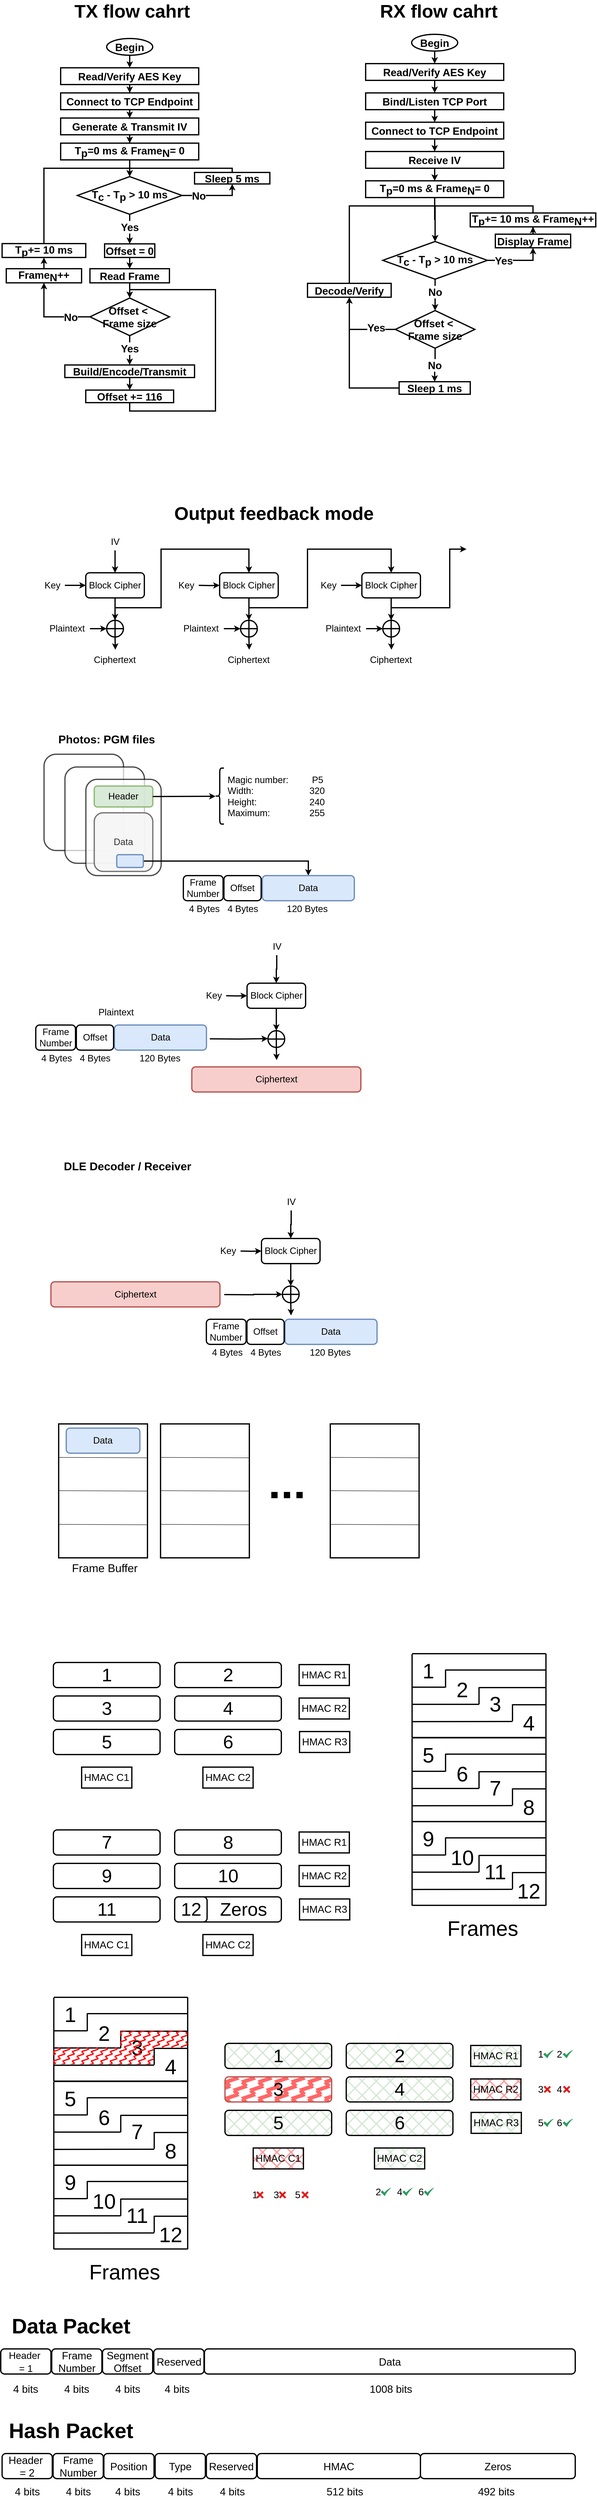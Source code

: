 <mxfile version="24.7.6">
  <diagram id="C5RBs43oDa-KdzZeNtuy" name="Page-1">
    <mxGraphModel dx="1968" dy="2419" grid="1" gridSize="10" guides="1" tooltips="1" connect="1" arrows="1" fold="1" page="1" pageScale="1" pageWidth="827" pageHeight="1169" math="0" shadow="0">
      <root>
        <mxCell id="WIyWlLk6GJQsqaUBKTNV-0" />
        <mxCell id="WIyWlLk6GJQsqaUBKTNV-1" parent="WIyWlLk6GJQsqaUBKTNV-0" />
        <mxCell id="9ebifKDBvj5PMloUpHeM-3" value="" style="edgeStyle=orthogonalEdgeStyle;rounded=0;orthogonalLoop=1;jettySize=auto;html=1;fontSize=25;strokeWidth=3;fontStyle=1" parent="WIyWlLk6GJQsqaUBKTNV-1" source="9ebifKDBvj5PMloUpHeM-1" target="9ebifKDBvj5PMloUpHeM-2" edge="1">
          <mxGeometry relative="1" as="geometry" />
        </mxCell>
        <mxCell id="9ebifKDBvj5PMloUpHeM-1" value="&lt;span style=&quot;font-size: 25px;&quot;&gt;Begin&lt;/span&gt;" style="ellipse;whiteSpace=wrap;html=1;fontSize=25;strokeWidth=3;fontStyle=1" parent="WIyWlLk6GJQsqaUBKTNV-1" vertex="1">
          <mxGeometry x="470" y="-20" width="110" height="40" as="geometry" />
        </mxCell>
        <mxCell id="9ebifKDBvj5PMloUpHeM-5" value="" style="edgeStyle=orthogonalEdgeStyle;rounded=0;orthogonalLoop=1;jettySize=auto;html=1;fontSize=25;strokeWidth=3;fontStyle=1" parent="WIyWlLk6GJQsqaUBKTNV-1" source="9ebifKDBvj5PMloUpHeM-2" target="9ebifKDBvj5PMloUpHeM-4" edge="1">
          <mxGeometry relative="1" as="geometry" />
        </mxCell>
        <mxCell id="9ebifKDBvj5PMloUpHeM-2" value="Read/Verify AES Key" style="whiteSpace=wrap;html=1;fontSize=25;strokeWidth=3;fontStyle=1" parent="WIyWlLk6GJQsqaUBKTNV-1" vertex="1">
          <mxGeometry x="360" y="50" width="330" height="40" as="geometry" />
        </mxCell>
        <mxCell id="9ebifKDBvj5PMloUpHeM-8" value="" style="edgeStyle=orthogonalEdgeStyle;rounded=0;orthogonalLoop=1;jettySize=auto;html=1;fontSize=25;strokeWidth=3;fontStyle=1" parent="WIyWlLk6GJQsqaUBKTNV-1" source="9ebifKDBvj5PMloUpHeM-4" target="9ebifKDBvj5PMloUpHeM-7" edge="1">
          <mxGeometry relative="1" as="geometry" />
        </mxCell>
        <mxCell id="9ebifKDBvj5PMloUpHeM-4" value="Connect to TCP Endpoint" style="whiteSpace=wrap;html=1;fontSize=25;strokeWidth=3;fontStyle=1" parent="WIyWlLk6GJQsqaUBKTNV-1" vertex="1">
          <mxGeometry x="360" y="110" width="330" height="40" as="geometry" />
        </mxCell>
        <mxCell id="9ebifKDBvj5PMloUpHeM-10" value="" style="edgeStyle=orthogonalEdgeStyle;rounded=0;orthogonalLoop=1;jettySize=auto;html=1;fontSize=25;strokeWidth=3;fontStyle=1" parent="WIyWlLk6GJQsqaUBKTNV-1" source="9ebifKDBvj5PMloUpHeM-7" target="9ebifKDBvj5PMloUpHeM-9" edge="1">
          <mxGeometry relative="1" as="geometry" />
        </mxCell>
        <mxCell id="9ebifKDBvj5PMloUpHeM-37" value="" style="edgeStyle=orthogonalEdgeStyle;rounded=0;orthogonalLoop=1;jettySize=auto;html=1;fontSize=25;strokeWidth=3;fontStyle=1" parent="WIyWlLk6GJQsqaUBKTNV-1" source="9ebifKDBvj5PMloUpHeM-7" target="9ebifKDBvj5PMloUpHeM-9" edge="1">
          <mxGeometry relative="1" as="geometry" />
        </mxCell>
        <mxCell id="9ebifKDBvj5PMloUpHeM-7" value="&lt;div style=&quot;font-size: 25px;&quot;&gt;Generate &amp;amp; Transmit IV&lt;br style=&quot;font-size: 25px;&quot;&gt;&lt;/div&gt;" style="whiteSpace=wrap;html=1;fontSize=25;strokeWidth=3;fontStyle=1" parent="WIyWlLk6GJQsqaUBKTNV-1" vertex="1">
          <mxGeometry x="360" y="170" width="330" height="40" as="geometry" />
        </mxCell>
        <mxCell id="9ebifKDBvj5PMloUpHeM-12" value="" style="edgeStyle=orthogonalEdgeStyle;rounded=0;orthogonalLoop=1;jettySize=auto;html=1;fontSize=25;strokeWidth=3;fontStyle=1" parent="WIyWlLk6GJQsqaUBKTNV-1" source="9ebifKDBvj5PMloUpHeM-9" target="9ebifKDBvj5PMloUpHeM-11" edge="1">
          <mxGeometry relative="1" as="geometry" />
        </mxCell>
        <mxCell id="9ebifKDBvj5PMloUpHeM-9" value="T&lt;sub style=&quot;font-size: 25px;&quot;&gt;p&lt;/sub&gt;=0 ms &amp;amp; Frame&lt;sub style=&quot;font-size: 25px;&quot;&gt;N&lt;/sub&gt;= 0" style="whiteSpace=wrap;html=1;fontSize=25;strokeWidth=3;fontStyle=1" parent="WIyWlLk6GJQsqaUBKTNV-1" vertex="1">
          <mxGeometry x="360" y="230" width="330" height="40" as="geometry" />
        </mxCell>
        <mxCell id="9ebifKDBvj5PMloUpHeM-15" value="" style="edgeStyle=orthogonalEdgeStyle;rounded=0;orthogonalLoop=1;jettySize=auto;html=1;entryX=0.5;entryY=1;entryDx=0;entryDy=0;fontSize=25;strokeWidth=3;fontStyle=1" parent="WIyWlLk6GJQsqaUBKTNV-1" source="9ebifKDBvj5PMloUpHeM-11" target="9ebifKDBvj5PMloUpHeM-14" edge="1">
          <mxGeometry relative="1" as="geometry">
            <Array as="points">
              <mxPoint x="770" y="355" />
            </Array>
          </mxGeometry>
        </mxCell>
        <mxCell id="9ebifKDBvj5PMloUpHeM-41" style="edgeStyle=orthogonalEdgeStyle;rounded=0;orthogonalLoop=1;jettySize=auto;html=1;exitX=0.5;exitY=1;exitDx=0;exitDy=0;strokeWidth=3;fontSize=25;fontStyle=1" parent="WIyWlLk6GJQsqaUBKTNV-1" source="9ebifKDBvj5PMloUpHeM-11" target="9ebifKDBvj5PMloUpHeM-17" edge="1">
          <mxGeometry relative="1" as="geometry" />
        </mxCell>
        <mxCell id="9ebifKDBvj5PMloUpHeM-11" value="&lt;font style=&quot;font-size: 25px;&quot;&gt;T&lt;sub style=&quot;font-size: 25px;&quot;&gt;c&amp;nbsp;&lt;/sub&gt;- T&lt;sub style=&quot;font-size: 25px;&quot;&gt;p&amp;nbsp;&lt;/sub&gt;&amp;gt; 10 ms&lt;/font&gt;" style="rhombus;whiteSpace=wrap;html=1;fontSize=25;strokeWidth=3;fontStyle=1" parent="WIyWlLk6GJQsqaUBKTNV-1" vertex="1">
          <mxGeometry x="400" y="310" width="250" height="90" as="geometry" />
        </mxCell>
        <mxCell id="9ebifKDBvj5PMloUpHeM-16" style="edgeStyle=orthogonalEdgeStyle;rounded=0;orthogonalLoop=1;jettySize=auto;html=1;entryX=0.5;entryY=0;entryDx=0;entryDy=0;fontSize=25;exitX=0.5;exitY=0;exitDx=0;exitDy=0;strokeWidth=3;fontStyle=1" parent="WIyWlLk6GJQsqaUBKTNV-1" source="9ebifKDBvj5PMloUpHeM-14" target="9ebifKDBvj5PMloUpHeM-11" edge="1">
          <mxGeometry relative="1" as="geometry">
            <mxPoint x="530" y="290" as="targetPoint" />
            <Array as="points">
              <mxPoint x="770" y="290" />
              <mxPoint x="525" y="290" />
            </Array>
          </mxGeometry>
        </mxCell>
        <mxCell id="9ebifKDBvj5PMloUpHeM-14" value="Sleep 5 ms" style="whiteSpace=wrap;html=1;fontSize=25;strokeWidth=3;fontStyle=1" parent="WIyWlLk6GJQsqaUBKTNV-1" vertex="1">
          <mxGeometry x="680" y="300" width="180" height="27.5" as="geometry" />
        </mxCell>
        <mxCell id="9ebifKDBvj5PMloUpHeM-20" value="" style="edgeStyle=orthogonalEdgeStyle;rounded=0;orthogonalLoop=1;jettySize=auto;html=1;fontSize=25;strokeWidth=3;fontStyle=1" parent="WIyWlLk6GJQsqaUBKTNV-1" source="9ebifKDBvj5PMloUpHeM-17" target="9ebifKDBvj5PMloUpHeM-19" edge="1">
          <mxGeometry relative="1" as="geometry" />
        </mxCell>
        <mxCell id="9ebifKDBvj5PMloUpHeM-17" value="Offset = 0" style="whiteSpace=wrap;html=1;fontSize=25;strokeWidth=3;fontStyle=1" parent="WIyWlLk6GJQsqaUBKTNV-1" vertex="1">
          <mxGeometry x="465" y="470.63" width="120" height="32.5" as="geometry" />
        </mxCell>
        <mxCell id="9ebifKDBvj5PMloUpHeM-22" value="" style="edgeStyle=orthogonalEdgeStyle;rounded=0;orthogonalLoop=1;jettySize=auto;html=1;fontSize=25;strokeWidth=3;fontStyle=1" parent="WIyWlLk6GJQsqaUBKTNV-1" source="9ebifKDBvj5PMloUpHeM-19" target="9ebifKDBvj5PMloUpHeM-21" edge="1">
          <mxGeometry relative="1" as="geometry" />
        </mxCell>
        <mxCell id="9ebifKDBvj5PMloUpHeM-19" value="Read Frame" style="whiteSpace=wrap;html=1;fontSize=25;strokeWidth=3;fontStyle=1" parent="WIyWlLk6GJQsqaUBKTNV-1" vertex="1">
          <mxGeometry x="430" y="530" width="190" height="33.75" as="geometry" />
        </mxCell>
        <mxCell id="9ebifKDBvj5PMloUpHeM-24" value="" style="edgeStyle=orthogonalEdgeStyle;rounded=0;orthogonalLoop=1;jettySize=auto;html=1;entryX=0.5;entryY=1;entryDx=0;entryDy=0;fontSize=25;strokeWidth=3;fontStyle=1" parent="WIyWlLk6GJQsqaUBKTNV-1" source="9ebifKDBvj5PMloUpHeM-21" target="9ebifKDBvj5PMloUpHeM-23" edge="1">
          <mxGeometry relative="1" as="geometry" />
        </mxCell>
        <mxCell id="9ebifKDBvj5PMloUpHeM-29" value="" style="edgeStyle=orthogonalEdgeStyle;rounded=0;orthogonalLoop=1;jettySize=auto;html=1;fontSize=25;strokeWidth=3;fontStyle=1" parent="WIyWlLk6GJQsqaUBKTNV-1" source="9ebifKDBvj5PMloUpHeM-21" target="9ebifKDBvj5PMloUpHeM-28" edge="1">
          <mxGeometry relative="1" as="geometry" />
        </mxCell>
        <mxCell id="9ebifKDBvj5PMloUpHeM-21" value="Offset &amp;lt;&amp;nbsp;&lt;div style=&quot;font-size: 25px;&quot;&gt;Frame size&lt;/div&gt;" style="rhombus;whiteSpace=wrap;html=1;fontSize=25;strokeWidth=3;fontStyle=1" parent="WIyWlLk6GJQsqaUBKTNV-1" vertex="1">
          <mxGeometry x="430" y="600" width="190" height="90" as="geometry" />
        </mxCell>
        <mxCell id="9ebifKDBvj5PMloUpHeM-26" value="" style="edgeStyle=orthogonalEdgeStyle;rounded=0;orthogonalLoop=1;jettySize=auto;html=1;fontSize=25;strokeWidth=3;fontStyle=1" parent="WIyWlLk6GJQsqaUBKTNV-1" source="9ebifKDBvj5PMloUpHeM-23" target="9ebifKDBvj5PMloUpHeM-25" edge="1">
          <mxGeometry relative="1" as="geometry" />
        </mxCell>
        <mxCell id="9ebifKDBvj5PMloUpHeM-23" value="Frame&lt;span style=&quot;font-size: 25px;&quot;&gt;&lt;sub style=&quot;font-size: 25px;&quot;&gt;N&lt;/sub&gt;&lt;/span&gt;++" style="whiteSpace=wrap;html=1;fontSize=25;strokeWidth=3;fontStyle=1" parent="WIyWlLk6GJQsqaUBKTNV-1" vertex="1">
          <mxGeometry x="230" y="530" width="180" height="33.75" as="geometry" />
        </mxCell>
        <mxCell id="9ebifKDBvj5PMloUpHeM-27" style="edgeStyle=orthogonalEdgeStyle;rounded=0;orthogonalLoop=1;jettySize=auto;html=1;entryX=0.5;entryY=0;entryDx=0;entryDy=0;exitX=0.5;exitY=0;exitDx=0;exitDy=0;fontSize=25;strokeWidth=3;fontStyle=1" parent="WIyWlLk6GJQsqaUBKTNV-1" source="9ebifKDBvj5PMloUpHeM-25" target="9ebifKDBvj5PMloUpHeM-11" edge="1">
          <mxGeometry relative="1" as="geometry">
            <Array as="points">
              <mxPoint x="320" y="290" />
              <mxPoint x="525" y="290" />
            </Array>
          </mxGeometry>
        </mxCell>
        <mxCell id="9ebifKDBvj5PMloUpHeM-25" value="T&lt;sub style=&quot;font-size: 25px;&quot;&gt;p&lt;/sub&gt;+= 10 ms" style="whiteSpace=wrap;html=1;fontSize=25;strokeWidth=3;fontStyle=1" parent="WIyWlLk6GJQsqaUBKTNV-1" vertex="1">
          <mxGeometry x="220" y="470" width="200" height="33.13" as="geometry" />
        </mxCell>
        <mxCell id="9ebifKDBvj5PMloUpHeM-31" value="" style="edgeStyle=orthogonalEdgeStyle;rounded=0;orthogonalLoop=1;jettySize=auto;html=1;fontSize=25;strokeWidth=3;fontStyle=1" parent="WIyWlLk6GJQsqaUBKTNV-1" source="9ebifKDBvj5PMloUpHeM-28" target="9ebifKDBvj5PMloUpHeM-30" edge="1">
          <mxGeometry relative="1" as="geometry" />
        </mxCell>
        <mxCell id="9ebifKDBvj5PMloUpHeM-28" value="Build/Encode/Transmit" style="whiteSpace=wrap;html=1;fontSize=25;strokeWidth=3;fontStyle=1" parent="WIyWlLk6GJQsqaUBKTNV-1" vertex="1">
          <mxGeometry x="370" y="760" width="310" height="30" as="geometry" />
        </mxCell>
        <mxCell id="9ebifKDBvj5PMloUpHeM-32" style="edgeStyle=orthogonalEdgeStyle;rounded=0;orthogonalLoop=1;jettySize=auto;html=1;entryX=0.5;entryY=0;entryDx=0;entryDy=0;fontSize=25;exitX=0.5;exitY=1;exitDx=0;exitDy=0;strokeWidth=3;fontStyle=1" parent="WIyWlLk6GJQsqaUBKTNV-1" source="9ebifKDBvj5PMloUpHeM-30" target="9ebifKDBvj5PMloUpHeM-21" edge="1">
          <mxGeometry relative="1" as="geometry">
            <Array as="points">
              <mxPoint x="525" y="870" />
              <mxPoint x="730" y="870" />
              <mxPoint x="730" y="580" />
              <mxPoint x="525" y="580" />
            </Array>
          </mxGeometry>
        </mxCell>
        <mxCell id="9ebifKDBvj5PMloUpHeM-30" value="Offset += 116" style="whiteSpace=wrap;html=1;fontSize=25;strokeWidth=3;fontStyle=1" parent="WIyWlLk6GJQsqaUBKTNV-1" vertex="1">
          <mxGeometry x="420" y="820" width="210" height="30" as="geometry" />
        </mxCell>
        <mxCell id="9ebifKDBvj5PMloUpHeM-33" value="No" style="text;html=1;align=center;verticalAlign=middle;resizable=0;points=[];autosize=1;strokeColor=none;fillColor=none;fontSize=25;labelBackgroundColor=default;strokeWidth=3;fontStyle=1" parent="WIyWlLk6GJQsqaUBKTNV-1" vertex="1">
          <mxGeometry x="354" y="625" width="60" height="40" as="geometry" />
        </mxCell>
        <mxCell id="9ebifKDBvj5PMloUpHeM-34" value="&lt;font style=&quot;font-size: 25px;&quot;&gt;No&lt;/font&gt;" style="text;html=1;align=center;verticalAlign=middle;resizable=0;points=[];autosize=1;strokeColor=none;fillColor=none;fontSize=25;labelBackgroundColor=default;strokeWidth=3;fontStyle=1" parent="WIyWlLk6GJQsqaUBKTNV-1" vertex="1">
          <mxGeometry x="660" y="335" width="60" height="40" as="geometry" />
        </mxCell>
        <mxCell id="9ebifKDBvj5PMloUpHeM-36" value="Yes" style="text;html=1;align=center;verticalAlign=middle;resizable=0;points=[];autosize=1;strokeColor=none;fillColor=none;fontSize=25;labelBackgroundColor=default;strokeWidth=3;fontStyle=1" parent="WIyWlLk6GJQsqaUBKTNV-1" vertex="1">
          <mxGeometry x="495" y="700" width="60" height="40" as="geometry" />
        </mxCell>
        <mxCell id="9ebifKDBvj5PMloUpHeM-35" value="&lt;font style=&quot;font-size: 25px;&quot;&gt;Yes&lt;/font&gt;" style="text;html=1;align=center;verticalAlign=middle;resizable=0;points=[];autosize=1;strokeColor=none;fillColor=none;fontSize=25;labelBackgroundColor=default;strokeWidth=3;fontStyle=1" parent="WIyWlLk6GJQsqaUBKTNV-1" vertex="1">
          <mxGeometry x="495" y="410" width="60" height="40" as="geometry" />
        </mxCell>
        <mxCell id="9ebifKDBvj5PMloUpHeM-42" value="&lt;font style=&quot;font-size: 44px;&quot;&gt;TX flow cahrt&lt;/font&gt;" style="text;html=1;align=center;verticalAlign=middle;whiteSpace=wrap;rounded=0;fontSize=25;fontStyle=1" parent="WIyWlLk6GJQsqaUBKTNV-1" vertex="1">
          <mxGeometry x="365.5" y="-100" width="330" height="30" as="geometry" />
        </mxCell>
        <mxCell id="9ebifKDBvj5PMloUpHeM-43" value="" style="edgeStyle=orthogonalEdgeStyle;rounded=0;orthogonalLoop=1;jettySize=auto;html=1;fontSize=25;strokeWidth=3;fontStyle=1" parent="WIyWlLk6GJQsqaUBKTNV-1" source="9ebifKDBvj5PMloUpHeM-44" target="9ebifKDBvj5PMloUpHeM-46" edge="1">
          <mxGeometry relative="1" as="geometry" />
        </mxCell>
        <mxCell id="9ebifKDBvj5PMloUpHeM-44" value="&lt;span style=&quot;font-size: 25px;&quot;&gt;Begin&lt;/span&gt;" style="ellipse;whiteSpace=wrap;html=1;fontSize=25;strokeWidth=3;fontStyle=1" parent="WIyWlLk6GJQsqaUBKTNV-1" vertex="1">
          <mxGeometry x="1199" y="-30" width="110" height="40" as="geometry" />
        </mxCell>
        <mxCell id="9ebifKDBvj5PMloUpHeM-83" value="" style="edgeStyle=orthogonalEdgeStyle;rounded=0;orthogonalLoop=1;jettySize=auto;html=1;strokeWidth=3;fontStyle=1;fontSize=25;" parent="WIyWlLk6GJQsqaUBKTNV-1" source="9ebifKDBvj5PMloUpHeM-46" target="9ebifKDBvj5PMloUpHeM-82" edge="1">
          <mxGeometry relative="1" as="geometry" />
        </mxCell>
        <mxCell id="9ebifKDBvj5PMloUpHeM-46" value="Read/Verify AES Key" style="whiteSpace=wrap;html=1;fontSize=25;strokeWidth=3;fontStyle=1" parent="WIyWlLk6GJQsqaUBKTNV-1" vertex="1">
          <mxGeometry x="1089" y="40" width="330" height="40" as="geometry" />
        </mxCell>
        <mxCell id="9ebifKDBvj5PMloUpHeM-47" value="" style="edgeStyle=orthogonalEdgeStyle;rounded=0;orthogonalLoop=1;jettySize=auto;html=1;fontSize=25;strokeWidth=3;fontStyle=1" parent="WIyWlLk6GJQsqaUBKTNV-1" source="9ebifKDBvj5PMloUpHeM-48" target="9ebifKDBvj5PMloUpHeM-51" edge="1">
          <mxGeometry relative="1" as="geometry" />
        </mxCell>
        <mxCell id="9ebifKDBvj5PMloUpHeM-48" value="Connect to TCP Endpoint" style="whiteSpace=wrap;html=1;fontSize=25;strokeWidth=3;fontStyle=1" parent="WIyWlLk6GJQsqaUBKTNV-1" vertex="1">
          <mxGeometry x="1089" y="180" width="330" height="40" as="geometry" />
        </mxCell>
        <mxCell id="9ebifKDBvj5PMloUpHeM-49" value="" style="edgeStyle=orthogonalEdgeStyle;rounded=0;orthogonalLoop=1;jettySize=auto;html=1;fontSize=25;strokeWidth=3;fontStyle=1" parent="WIyWlLk6GJQsqaUBKTNV-1" source="9ebifKDBvj5PMloUpHeM-51" target="9ebifKDBvj5PMloUpHeM-53" edge="1">
          <mxGeometry relative="1" as="geometry" />
        </mxCell>
        <mxCell id="9ebifKDBvj5PMloUpHeM-50" value="" style="edgeStyle=orthogonalEdgeStyle;rounded=0;orthogonalLoop=1;jettySize=auto;html=1;fontSize=25;strokeWidth=3;fontStyle=1" parent="WIyWlLk6GJQsqaUBKTNV-1" source="9ebifKDBvj5PMloUpHeM-51" target="9ebifKDBvj5PMloUpHeM-53" edge="1">
          <mxGeometry relative="1" as="geometry" />
        </mxCell>
        <mxCell id="9ebifKDBvj5PMloUpHeM-51" value="&lt;div style=&quot;font-size: 25px;&quot;&gt;Receive IV&lt;br style=&quot;font-size: 25px;&quot;&gt;&lt;/div&gt;" style="whiteSpace=wrap;html=1;fontSize=25;strokeWidth=3;fontStyle=1" parent="WIyWlLk6GJQsqaUBKTNV-1" vertex="1">
          <mxGeometry x="1089" y="250" width="330" height="40" as="geometry" />
        </mxCell>
        <mxCell id="9ebifKDBvj5PMloUpHeM-52" value="" style="edgeStyle=orthogonalEdgeStyle;rounded=0;orthogonalLoop=1;jettySize=auto;html=1;fontSize=25;strokeWidth=3;fontStyle=1" parent="WIyWlLk6GJQsqaUBKTNV-1" source="9ebifKDBvj5PMloUpHeM-53" target="9ebifKDBvj5PMloUpHeM-56" edge="1">
          <mxGeometry relative="1" as="geometry">
            <Array as="points">
              <mxPoint x="1254" y="412" />
              <mxPoint x="1255" y="412" />
            </Array>
          </mxGeometry>
        </mxCell>
        <mxCell id="9ebifKDBvj5PMloUpHeM-53" value="T&lt;sub style=&quot;font-size: 25px;&quot;&gt;p&lt;/sub&gt;=0 ms &amp;amp; Frame&lt;sub style=&quot;font-size: 25px;&quot;&gt;N&lt;/sub&gt;= 0" style="whiteSpace=wrap;html=1;fontSize=25;strokeWidth=3;fontStyle=1" parent="WIyWlLk6GJQsqaUBKTNV-1" vertex="1">
          <mxGeometry x="1089" y="320" width="330" height="40" as="geometry" />
        </mxCell>
        <mxCell id="9ebifKDBvj5PMloUpHeM-54" value="" style="edgeStyle=orthogonalEdgeStyle;rounded=0;orthogonalLoop=1;jettySize=auto;html=1;entryX=0.5;entryY=1;entryDx=0;entryDy=0;fontSize=25;strokeWidth=3;fontStyle=1" parent="WIyWlLk6GJQsqaUBKTNV-1" source="9ebifKDBvj5PMloUpHeM-56" target="9ebifKDBvj5PMloUpHeM-58" edge="1">
          <mxGeometry relative="1" as="geometry" />
        </mxCell>
        <mxCell id="9ebifKDBvj5PMloUpHeM-55" style="edgeStyle=orthogonalEdgeStyle;rounded=0;orthogonalLoop=1;jettySize=auto;html=1;exitX=0.5;exitY=1;exitDx=0;exitDy=0;entryX=0.5;entryY=0;entryDx=0;entryDy=0;strokeWidth=3;fontStyle=1;fontSize=25;" parent="WIyWlLk6GJQsqaUBKTNV-1" source="9ebifKDBvj5PMloUpHeM-56" target="9ebifKDBvj5PMloUpHeM-65" edge="1">
          <mxGeometry relative="1" as="geometry">
            <mxPoint x="1255" y="625.63" as="targetPoint" />
          </mxGeometry>
        </mxCell>
        <mxCell id="9ebifKDBvj5PMloUpHeM-56" value="&lt;font style=&quot;font-size: 25px;&quot;&gt;T&lt;sub style=&quot;font-size: 25px;&quot;&gt;c&amp;nbsp;&lt;/sub&gt;- T&lt;sub style=&quot;font-size: 25px;&quot;&gt;p&amp;nbsp;&lt;/sub&gt;&amp;gt; 10 ms&lt;/font&gt;" style="rhombus;whiteSpace=wrap;html=1;fontSize=25;strokeWidth=3;fontStyle=1" parent="WIyWlLk6GJQsqaUBKTNV-1" vertex="1">
          <mxGeometry x="1130" y="465" width="250" height="90" as="geometry" />
        </mxCell>
        <mxCell id="9ebifKDBvj5PMloUpHeM-57" style="edgeStyle=orthogonalEdgeStyle;rounded=0;orthogonalLoop=1;jettySize=auto;html=1;entryX=0.5;entryY=0;entryDx=0;entryDy=0;fontSize=25;exitX=0.5;exitY=0;exitDx=0;exitDy=0;strokeWidth=3;fontStyle=1" parent="WIyWlLk6GJQsqaUBKTNV-1" source="9ebifKDBvj5PMloUpHeM-86" target="9ebifKDBvj5PMloUpHeM-56" edge="1">
          <mxGeometry relative="1" as="geometry">
            <mxPoint x="1260" y="445" as="targetPoint" />
            <Array as="points">
              <mxPoint x="1489" y="380" />
              <mxPoint x="1255" y="380" />
            </Array>
          </mxGeometry>
        </mxCell>
        <mxCell id="9ebifKDBvj5PMloUpHeM-88" value="" style="edgeStyle=orthogonalEdgeStyle;rounded=0;orthogonalLoop=1;jettySize=auto;html=1;strokeWidth=3;fontStyle=1;fontSize=25;" parent="WIyWlLk6GJQsqaUBKTNV-1" source="9ebifKDBvj5PMloUpHeM-58" target="9ebifKDBvj5PMloUpHeM-86" edge="1">
          <mxGeometry relative="1" as="geometry" />
        </mxCell>
        <mxCell id="9ebifKDBvj5PMloUpHeM-58" value="Display Frame" style="whiteSpace=wrap;html=1;fontSize=25;strokeWidth=3;fontStyle=1" parent="WIyWlLk6GJQsqaUBKTNV-1" vertex="1">
          <mxGeometry x="1399" y="447.5" width="180" height="32.5" as="geometry" />
        </mxCell>
        <mxCell id="9ebifKDBvj5PMloUpHeM-61" value="" style="edgeStyle=orthogonalEdgeStyle;rounded=0;orthogonalLoop=1;jettySize=auto;html=1;fontSize=25;strokeWidth=3;fontStyle=1" parent="WIyWlLk6GJQsqaUBKTNV-1" target="9ebifKDBvj5PMloUpHeM-65" edge="1">
          <mxGeometry relative="1" as="geometry">
            <mxPoint x="1255" y="718.75" as="sourcePoint" />
          </mxGeometry>
        </mxCell>
        <mxCell id="9ebifKDBvj5PMloUpHeM-64" value="" style="edgeStyle=orthogonalEdgeStyle;rounded=0;orthogonalLoop=1;jettySize=auto;html=1;fontSize=25;strokeWidth=3;fontStyle=1" parent="WIyWlLk6GJQsqaUBKTNV-1" source="9ebifKDBvj5PMloUpHeM-65" target="9ebifKDBvj5PMloUpHeM-71" edge="1">
          <mxGeometry relative="1" as="geometry" />
        </mxCell>
        <mxCell id="9ebifKDBvj5PMloUpHeM-89" style="edgeStyle=orthogonalEdgeStyle;rounded=0;orthogonalLoop=1;jettySize=auto;html=1;exitX=0;exitY=0.5;exitDx=0;exitDy=0;entryX=0.5;entryY=1;entryDx=0;entryDy=0;strokeWidth=3;fontStyle=1;fontSize=25;" parent="WIyWlLk6GJQsqaUBKTNV-1" source="9ebifKDBvj5PMloUpHeM-65" target="9ebifKDBvj5PMloUpHeM-69" edge="1">
          <mxGeometry relative="1" as="geometry" />
        </mxCell>
        <mxCell id="9ebifKDBvj5PMloUpHeM-65" value="Offset &amp;lt;&amp;nbsp;&lt;div style=&quot;font-size: 25px;&quot;&gt;Frame size&lt;/div&gt;" style="rhombus;whiteSpace=wrap;html=1;fontSize=25;strokeWidth=3;fontStyle=1" parent="WIyWlLk6GJQsqaUBKTNV-1" vertex="1">
          <mxGeometry x="1160" y="630" width="190" height="90" as="geometry" />
        </mxCell>
        <mxCell id="9ebifKDBvj5PMloUpHeM-68" style="edgeStyle=orthogonalEdgeStyle;rounded=0;orthogonalLoop=1;jettySize=auto;html=1;entryX=0.5;entryY=0;entryDx=0;entryDy=0;exitX=0.5;exitY=0;exitDx=0;exitDy=0;fontSize=25;strokeWidth=3;fontStyle=1" parent="WIyWlLk6GJQsqaUBKTNV-1" source="9ebifKDBvj5PMloUpHeM-69" target="9ebifKDBvj5PMloUpHeM-56" edge="1">
          <mxGeometry relative="1" as="geometry">
            <Array as="points">
              <mxPoint x="1050" y="380" />
              <mxPoint x="1255" y="380" />
            </Array>
          </mxGeometry>
        </mxCell>
        <mxCell id="9ebifKDBvj5PMloUpHeM-69" value="Decode/Verify" style="whiteSpace=wrap;html=1;fontSize=25;strokeWidth=3;fontStyle=1" parent="WIyWlLk6GJQsqaUBKTNV-1" vertex="1">
          <mxGeometry x="950" y="565" width="200" height="33.13" as="geometry" />
        </mxCell>
        <mxCell id="9ebifKDBvj5PMloUpHeM-90" style="edgeStyle=orthogonalEdgeStyle;rounded=0;orthogonalLoop=1;jettySize=auto;html=1;entryX=0.5;entryY=1;entryDx=0;entryDy=0;strokeWidth=3;fontStyle=1;fontSize=25;" parent="WIyWlLk6GJQsqaUBKTNV-1" source="9ebifKDBvj5PMloUpHeM-71" target="9ebifKDBvj5PMloUpHeM-69" edge="1">
          <mxGeometry relative="1" as="geometry" />
        </mxCell>
        <mxCell id="9ebifKDBvj5PMloUpHeM-71" value="Sleep 1 ms" style="whiteSpace=wrap;html=1;fontSize=25;strokeWidth=3;fontStyle=1" parent="WIyWlLk6GJQsqaUBKTNV-1" vertex="1">
          <mxGeometry x="1169" y="800" width="170" height="30" as="geometry" />
        </mxCell>
        <mxCell id="9ebifKDBvj5PMloUpHeM-74" value="Yes" style="text;html=1;align=center;verticalAlign=middle;resizable=0;points=[];autosize=1;strokeColor=none;fillColor=none;fontSize=25;labelBackgroundColor=default;strokeWidth=3;fontStyle=1" parent="WIyWlLk6GJQsqaUBKTNV-1" vertex="1">
          <mxGeometry x="1084" y="650" width="60" height="40" as="geometry" />
        </mxCell>
        <mxCell id="9ebifKDBvj5PMloUpHeM-75" value="&lt;font style=&quot;font-size: 25px;&quot;&gt;Yes&lt;/font&gt;" style="text;html=1;align=center;verticalAlign=middle;resizable=0;points=[];autosize=1;strokeColor=none;fillColor=none;fontSize=25;labelBackgroundColor=default;strokeWidth=3;fontStyle=1" parent="WIyWlLk6GJQsqaUBKTNV-1" vertex="1">
          <mxGeometry x="1389" y="490" width="60" height="40" as="geometry" />
        </mxCell>
        <mxCell id="9ebifKDBvj5PMloUpHeM-76" value="No" style="text;html=1;align=center;verticalAlign=middle;resizable=0;points=[];autosize=1;strokeColor=none;fillColor=none;fontSize=25;labelBackgroundColor=default;strokeWidth=3;fontStyle=1" parent="WIyWlLk6GJQsqaUBKTNV-1" vertex="1">
          <mxGeometry x="1224" y="740" width="60" height="40" as="geometry" />
        </mxCell>
        <mxCell id="9ebifKDBvj5PMloUpHeM-77" value="&lt;font style=&quot;font-size: 25px;&quot;&gt;No&lt;/font&gt;" style="text;html=1;align=center;verticalAlign=middle;resizable=0;points=[];autosize=1;strokeColor=none;fillColor=none;fontSize=25;labelBackgroundColor=default;strokeWidth=3;fontStyle=1" parent="WIyWlLk6GJQsqaUBKTNV-1" vertex="1">
          <mxGeometry x="1225" y="565" width="60" height="40" as="geometry" />
        </mxCell>
        <mxCell id="9ebifKDBvj5PMloUpHeM-78" value="&lt;font style=&quot;font-size: 44px;&quot;&gt;&lt;span&gt;RX flow cahrt&lt;/span&gt;&lt;/font&gt;" style="text;html=1;align=center;verticalAlign=middle;whiteSpace=wrap;rounded=0;fontStyle=1" parent="WIyWlLk6GJQsqaUBKTNV-1" vertex="1">
          <mxGeometry x="1099" y="-100" width="330" height="30" as="geometry" />
        </mxCell>
        <mxCell id="9ebifKDBvj5PMloUpHeM-85" style="edgeStyle=orthogonalEdgeStyle;rounded=0;orthogonalLoop=1;jettySize=auto;html=1;exitX=0.5;exitY=1;exitDx=0;exitDy=0;entryX=0.5;entryY=0;entryDx=0;entryDy=0;strokeWidth=3;fontStyle=1;fontSize=25;" parent="WIyWlLk6GJQsqaUBKTNV-1" source="9ebifKDBvj5PMloUpHeM-82" target="9ebifKDBvj5PMloUpHeM-48" edge="1">
          <mxGeometry relative="1" as="geometry" />
        </mxCell>
        <mxCell id="9ebifKDBvj5PMloUpHeM-82" value="Bind/Listen TCP Port" style="whiteSpace=wrap;html=1;fontSize=25;strokeWidth=3;fontStyle=1" parent="WIyWlLk6GJQsqaUBKTNV-1" vertex="1">
          <mxGeometry x="1089" y="110" width="330" height="40" as="geometry" />
        </mxCell>
        <mxCell id="9ebifKDBvj5PMloUpHeM-86" value="T&lt;sub style=&quot;font-size: 25px;&quot;&gt;p&lt;/sub&gt;+= 10 ms &amp;amp; Frame&lt;sub style=&quot;font-size: 25px;&quot;&gt;N&lt;/sub&gt;++" style="whiteSpace=wrap;html=1;fontSize=25;strokeWidth=3;fontStyle=1" parent="WIyWlLk6GJQsqaUBKTNV-1" vertex="1">
          <mxGeometry x="1339" y="396.87" width="300" height="33.13" as="geometry" />
        </mxCell>
        <mxCell id="9ebifKDBvj5PMloUpHeM-97" value="" style="edgeStyle=orthogonalEdgeStyle;rounded=0;orthogonalLoop=1;jettySize=auto;html=1;fontSize=22;entryX=0.5;entryY=0;entryDx=0;entryDy=0;strokeWidth=3;" parent="WIyWlLk6GJQsqaUBKTNV-1" source="9ebifKDBvj5PMloUpHeM-92" target="9ebifKDBvj5PMloUpHeM-106" edge="1">
          <mxGeometry relative="1" as="geometry">
            <mxPoint x="490.0" y="1263.0" as="targetPoint" />
          </mxGeometry>
        </mxCell>
        <mxCell id="9ebifKDBvj5PMloUpHeM-92" value="IV" style="text;html=1;align=center;verticalAlign=middle;resizable=0;points=[];autosize=1;strokeColor=none;fillColor=none;fontSize=22;strokeWidth=3;" parent="WIyWlLk6GJQsqaUBKTNV-1" vertex="1">
          <mxGeometry x="470" y="1163" width="40" height="40" as="geometry" />
        </mxCell>
        <mxCell id="9ebifKDBvj5PMloUpHeM-103" style="edgeStyle=orthogonalEdgeStyle;rounded=0;orthogonalLoop=1;jettySize=auto;html=1;entryX=0;entryY=0.5;entryDx=0;entryDy=0;fontSize=22;strokeWidth=3;" parent="WIyWlLk6GJQsqaUBKTNV-1" source="9ebifKDBvj5PMloUpHeM-93" target="9ebifKDBvj5PMloUpHeM-106" edge="1">
          <mxGeometry relative="1" as="geometry">
            <mxPoint x="420.0" y="1286.5" as="targetPoint" />
          </mxGeometry>
        </mxCell>
        <mxCell id="9ebifKDBvj5PMloUpHeM-93" value="Key" style="text;html=1;align=center;verticalAlign=middle;resizable=0;points=[];autosize=1;strokeColor=none;fillColor=none;fontSize=22;strokeWidth=3;" parent="WIyWlLk6GJQsqaUBKTNV-1" vertex="1">
          <mxGeometry x="310" y="1266.5" width="60" height="40" as="geometry" />
        </mxCell>
        <mxCell id="9ebifKDBvj5PMloUpHeM-104" style="edgeStyle=orthogonalEdgeStyle;rounded=0;orthogonalLoop=1;jettySize=auto;html=1;entryX=0;entryY=0.5;entryDx=0;entryDy=0;fontSize=22;strokeWidth=3;" parent="WIyWlLk6GJQsqaUBKTNV-1" source="9ebifKDBvj5PMloUpHeM-94" target="9ebifKDBvj5PMloUpHeM-98" edge="1">
          <mxGeometry relative="1" as="geometry" />
        </mxCell>
        <mxCell id="9ebifKDBvj5PMloUpHeM-94" value="Plaintext" style="text;html=1;align=center;verticalAlign=middle;resizable=0;points=[];autosize=1;strokeColor=none;fillColor=none;fontSize=22;strokeWidth=3;" parent="WIyWlLk6GJQsqaUBKTNV-1" vertex="1">
          <mxGeometry x="320" y="1370" width="110" height="40" as="geometry" />
        </mxCell>
        <mxCell id="9ebifKDBvj5PMloUpHeM-95" value="Ciphertext" style="text;html=1;align=center;verticalAlign=middle;resizable=0;points=[];autosize=1;strokeColor=none;fillColor=none;fontSize=22;strokeWidth=3;" parent="WIyWlLk6GJQsqaUBKTNV-1" vertex="1">
          <mxGeometry x="429" y="1445" width="120" height="40" as="geometry" />
        </mxCell>
        <mxCell id="9ebifKDBvj5PMloUpHeM-102" style="edgeStyle=orthogonalEdgeStyle;rounded=0;orthogonalLoop=1;jettySize=auto;html=1;exitX=0.5;exitY=1;exitDx=0;exitDy=0;entryX=0.5;entryY=0;entryDx=0;entryDy=0;fontSize=22;strokeWidth=3;" parent="WIyWlLk6GJQsqaUBKTNV-1" source="9ebifKDBvj5PMloUpHeM-106" target="9ebifKDBvj5PMloUpHeM-98" edge="1">
          <mxGeometry relative="1" as="geometry">
            <mxPoint x="490.0" y="1310" as="sourcePoint" />
          </mxGeometry>
        </mxCell>
        <mxCell id="9ebifKDBvj5PMloUpHeM-101" value="" style="group;fontSize=22;strokeWidth=3;" parent="WIyWlLk6GJQsqaUBKTNV-1" vertex="1" connectable="0">
          <mxGeometry x="470" y="1370" width="40" height="40" as="geometry" />
        </mxCell>
        <mxCell id="9ebifKDBvj5PMloUpHeM-98" value="" style="ellipse;whiteSpace=wrap;html=1;aspect=fixed;fillColor=none;fontSize=22;strokeWidth=3;" parent="9ebifKDBvj5PMloUpHeM-101" vertex="1">
          <mxGeometry width="40" height="40" as="geometry" />
        </mxCell>
        <mxCell id="9ebifKDBvj5PMloUpHeM-99" style="edgeStyle=orthogonalEdgeStyle;rounded=0;orthogonalLoop=1;jettySize=auto;html=1;entryX=0.5;entryY=1;entryDx=0;entryDy=0;exitX=0.5;exitY=0;exitDx=0;exitDy=0;endArrow=none;endFill=0;fontSize=22;strokeWidth=3;" parent="9ebifKDBvj5PMloUpHeM-101" source="9ebifKDBvj5PMloUpHeM-98" target="9ebifKDBvj5PMloUpHeM-98" edge="1">
          <mxGeometry relative="1" as="geometry">
            <Array as="points">
              <mxPoint x="20" />
              <mxPoint x="20" y="40" />
            </Array>
          </mxGeometry>
        </mxCell>
        <mxCell id="9ebifKDBvj5PMloUpHeM-100" style="edgeStyle=orthogonalEdgeStyle;rounded=0;orthogonalLoop=1;jettySize=auto;html=1;exitX=0;exitY=0.5;exitDx=0;exitDy=0;entryX=1;entryY=0.5;entryDx=0;entryDy=0;endArrow=none;endFill=0;fontSize=22;strokeWidth=3;" parent="9ebifKDBvj5PMloUpHeM-101" source="9ebifKDBvj5PMloUpHeM-98" target="9ebifKDBvj5PMloUpHeM-98" edge="1">
          <mxGeometry relative="1" as="geometry">
            <Array as="points">
              <mxPoint x="10" y="20" />
              <mxPoint x="10" y="20" />
            </Array>
          </mxGeometry>
        </mxCell>
        <mxCell id="9ebifKDBvj5PMloUpHeM-105" style="edgeStyle=orthogonalEdgeStyle;rounded=0;orthogonalLoop=1;jettySize=auto;html=1;exitX=0.5;exitY=1;exitDx=0;exitDy=0;entryX=0.514;entryY=-0.117;entryDx=0;entryDy=0;entryPerimeter=0;fontSize=22;strokeWidth=3;" parent="WIyWlLk6GJQsqaUBKTNV-1" source="9ebifKDBvj5PMloUpHeM-98" target="9ebifKDBvj5PMloUpHeM-95" edge="1">
          <mxGeometry relative="1" as="geometry" />
        </mxCell>
        <mxCell id="9ebifKDBvj5PMloUpHeM-106" value="&lt;meta charset=&quot;utf-8&quot;&gt;&lt;span style=&quot;color: rgb(0, 0, 0); font-family: Helvetica; font-size: 22px; font-style: normal; font-variant-ligatures: normal; font-variant-caps: normal; font-weight: 400; letter-spacing: normal; orphans: 2; text-align: center; text-indent: 0px; text-transform: none; widows: 2; word-spacing: 0px; -webkit-text-stroke-width: 0px; white-space: normal; background-color: rgb(251, 251, 251); text-decoration-thickness: initial; text-decoration-style: initial; text-decoration-color: initial; display: inline !important; float: none;&quot;&gt;Block Cipher&lt;/span&gt;" style="rounded=1;whiteSpace=wrap;html=1;strokeWidth=3;" parent="WIyWlLk6GJQsqaUBKTNV-1" vertex="1">
          <mxGeometry x="420" y="1256.5" width="140" height="60" as="geometry" />
        </mxCell>
        <mxCell id="9ebifKDBvj5PMloUpHeM-107" style="edgeStyle=orthogonalEdgeStyle;rounded=0;orthogonalLoop=1;jettySize=auto;html=1;entryX=0;entryY=0.5;entryDx=0;entryDy=0;fontSize=22;strokeWidth=3;" parent="WIyWlLk6GJQsqaUBKTNV-1" target="9ebifKDBvj5PMloUpHeM-118" edge="1">
          <mxGeometry relative="1" as="geometry">
            <mxPoint x="740.0" y="1286.5" as="targetPoint" />
            <mxPoint x="690" y="1286.5" as="sourcePoint" />
          </mxGeometry>
        </mxCell>
        <mxCell id="9ebifKDBvj5PMloUpHeM-108" value="Key" style="text;html=1;align=center;verticalAlign=middle;resizable=0;points=[];autosize=1;strokeColor=none;fillColor=none;fontSize=22;strokeWidth=3;" parent="WIyWlLk6GJQsqaUBKTNV-1" vertex="1">
          <mxGeometry x="630" y="1266.5" width="60" height="40" as="geometry" />
        </mxCell>
        <mxCell id="9ebifKDBvj5PMloUpHeM-109" style="edgeStyle=orthogonalEdgeStyle;rounded=0;orthogonalLoop=1;jettySize=auto;html=1;entryX=0;entryY=0.5;entryDx=0;entryDy=0;fontSize=22;strokeWidth=3;" parent="WIyWlLk6GJQsqaUBKTNV-1" source="9ebifKDBvj5PMloUpHeM-110" target="9ebifKDBvj5PMloUpHeM-114" edge="1">
          <mxGeometry relative="1" as="geometry" />
        </mxCell>
        <mxCell id="9ebifKDBvj5PMloUpHeM-110" value="Plaintext" style="text;html=1;align=center;verticalAlign=middle;resizable=0;points=[];autosize=1;strokeColor=none;fillColor=none;fontSize=22;strokeWidth=3;" parent="WIyWlLk6GJQsqaUBKTNV-1" vertex="1">
          <mxGeometry x="640" y="1370" width="110" height="40" as="geometry" />
        </mxCell>
        <mxCell id="9ebifKDBvj5PMloUpHeM-111" value="Ciphertext" style="text;html=1;align=center;verticalAlign=middle;resizable=0;points=[];autosize=1;strokeColor=none;fillColor=none;fontSize=22;strokeWidth=3;" parent="WIyWlLk6GJQsqaUBKTNV-1" vertex="1">
          <mxGeometry x="749" y="1445" width="120" height="40" as="geometry" />
        </mxCell>
        <mxCell id="9ebifKDBvj5PMloUpHeM-112" style="edgeStyle=orthogonalEdgeStyle;rounded=0;orthogonalLoop=1;jettySize=auto;html=1;exitX=0.5;exitY=1;exitDx=0;exitDy=0;entryX=0.5;entryY=0;entryDx=0;entryDy=0;fontSize=22;strokeWidth=3;" parent="WIyWlLk6GJQsqaUBKTNV-1" source="9ebifKDBvj5PMloUpHeM-118" target="9ebifKDBvj5PMloUpHeM-114" edge="1">
          <mxGeometry relative="1" as="geometry">
            <mxPoint x="810.0" y="1310" as="sourcePoint" />
          </mxGeometry>
        </mxCell>
        <mxCell id="9ebifKDBvj5PMloUpHeM-113" value="" style="group;fontSize=22;strokeWidth=3;" parent="WIyWlLk6GJQsqaUBKTNV-1" vertex="1" connectable="0">
          <mxGeometry x="790" y="1370" width="40" height="40" as="geometry" />
        </mxCell>
        <mxCell id="9ebifKDBvj5PMloUpHeM-114" value="" style="ellipse;whiteSpace=wrap;html=1;aspect=fixed;fillColor=none;fontSize=22;strokeWidth=3;" parent="9ebifKDBvj5PMloUpHeM-113" vertex="1">
          <mxGeometry width="40" height="40" as="geometry" />
        </mxCell>
        <mxCell id="9ebifKDBvj5PMloUpHeM-115" style="edgeStyle=orthogonalEdgeStyle;rounded=0;orthogonalLoop=1;jettySize=auto;html=1;entryX=0.5;entryY=1;entryDx=0;entryDy=0;exitX=0.5;exitY=0;exitDx=0;exitDy=0;endArrow=none;endFill=0;fontSize=22;strokeWidth=3;" parent="9ebifKDBvj5PMloUpHeM-113" source="9ebifKDBvj5PMloUpHeM-114" target="9ebifKDBvj5PMloUpHeM-114" edge="1">
          <mxGeometry relative="1" as="geometry">
            <Array as="points">
              <mxPoint x="20" />
              <mxPoint x="20" y="40" />
            </Array>
          </mxGeometry>
        </mxCell>
        <mxCell id="9ebifKDBvj5PMloUpHeM-116" style="edgeStyle=orthogonalEdgeStyle;rounded=0;orthogonalLoop=1;jettySize=auto;html=1;exitX=0;exitY=0.5;exitDx=0;exitDy=0;entryX=1;entryY=0.5;entryDx=0;entryDy=0;endArrow=none;endFill=0;fontSize=22;strokeWidth=3;" parent="9ebifKDBvj5PMloUpHeM-113" source="9ebifKDBvj5PMloUpHeM-114" target="9ebifKDBvj5PMloUpHeM-114" edge="1">
          <mxGeometry relative="1" as="geometry">
            <Array as="points">
              <mxPoint x="10" y="20" />
              <mxPoint x="10" y="20" />
            </Array>
          </mxGeometry>
        </mxCell>
        <mxCell id="9ebifKDBvj5PMloUpHeM-117" style="edgeStyle=orthogonalEdgeStyle;rounded=0;orthogonalLoop=1;jettySize=auto;html=1;exitX=0.5;exitY=1;exitDx=0;exitDy=0;entryX=0.514;entryY=-0.117;entryDx=0;entryDy=0;entryPerimeter=0;fontSize=22;strokeWidth=3;" parent="WIyWlLk6GJQsqaUBKTNV-1" source="9ebifKDBvj5PMloUpHeM-114" target="9ebifKDBvj5PMloUpHeM-111" edge="1">
          <mxGeometry relative="1" as="geometry" />
        </mxCell>
        <mxCell id="9ebifKDBvj5PMloUpHeM-118" value="&lt;meta charset=&quot;utf-8&quot;&gt;&lt;span style=&quot;color: rgb(0, 0, 0); font-family: Helvetica; font-size: 22px; font-style: normal; font-variant-ligatures: normal; font-variant-caps: normal; font-weight: 400; letter-spacing: normal; orphans: 2; text-align: center; text-indent: 0px; text-transform: none; widows: 2; word-spacing: 0px; -webkit-text-stroke-width: 0px; white-space: normal; background-color: rgb(251, 251, 251); text-decoration-thickness: initial; text-decoration-style: initial; text-decoration-color: initial; display: inline !important; float: none;&quot;&gt;Block Cipher&lt;/span&gt;" style="rounded=1;whiteSpace=wrap;html=1;strokeWidth=3;" parent="WIyWlLk6GJQsqaUBKTNV-1" vertex="1">
          <mxGeometry x="740" y="1256.5" width="140" height="60" as="geometry" />
        </mxCell>
        <mxCell id="9ebifKDBvj5PMloUpHeM-119" style="edgeStyle=orthogonalEdgeStyle;rounded=0;orthogonalLoop=1;jettySize=auto;html=1;entryX=0;entryY=0.5;entryDx=0;entryDy=0;fontSize=22;strokeWidth=3;" parent="WIyWlLk6GJQsqaUBKTNV-1" source="9ebifKDBvj5PMloUpHeM-120" target="9ebifKDBvj5PMloUpHeM-130" edge="1">
          <mxGeometry relative="1" as="geometry">
            <mxPoint x="1080.0" y="1286.5" as="targetPoint" />
          </mxGeometry>
        </mxCell>
        <mxCell id="9ebifKDBvj5PMloUpHeM-120" value="Key" style="text;html=1;align=center;verticalAlign=middle;resizable=0;points=[];autosize=1;strokeColor=none;fillColor=none;fontSize=22;strokeWidth=3;" parent="WIyWlLk6GJQsqaUBKTNV-1" vertex="1">
          <mxGeometry x="970" y="1266.5" width="60" height="40" as="geometry" />
        </mxCell>
        <mxCell id="9ebifKDBvj5PMloUpHeM-121" style="edgeStyle=orthogonalEdgeStyle;rounded=0;orthogonalLoop=1;jettySize=auto;html=1;entryX=0;entryY=0.5;entryDx=0;entryDy=0;fontSize=22;strokeWidth=3;" parent="WIyWlLk6GJQsqaUBKTNV-1" source="9ebifKDBvj5PMloUpHeM-122" target="9ebifKDBvj5PMloUpHeM-126" edge="1">
          <mxGeometry relative="1" as="geometry" />
        </mxCell>
        <mxCell id="9ebifKDBvj5PMloUpHeM-122" value="Plaintext" style="text;html=1;align=center;verticalAlign=middle;resizable=0;points=[];autosize=1;strokeColor=none;fillColor=none;fontSize=22;strokeWidth=3;" parent="WIyWlLk6GJQsqaUBKTNV-1" vertex="1">
          <mxGeometry x="980" y="1370" width="110" height="40" as="geometry" />
        </mxCell>
        <mxCell id="9ebifKDBvj5PMloUpHeM-123" value="Ciphertext" style="text;html=1;align=center;verticalAlign=middle;resizable=0;points=[];autosize=1;strokeColor=none;fillColor=none;fontSize=22;strokeWidth=3;" parent="WIyWlLk6GJQsqaUBKTNV-1" vertex="1">
          <mxGeometry x="1089" y="1445" width="120" height="40" as="geometry" />
        </mxCell>
        <mxCell id="9ebifKDBvj5PMloUpHeM-124" style="edgeStyle=orthogonalEdgeStyle;rounded=0;orthogonalLoop=1;jettySize=auto;html=1;exitX=0.5;exitY=1;exitDx=0;exitDy=0;entryX=0.5;entryY=0;entryDx=0;entryDy=0;fontSize=22;strokeWidth=3;" parent="WIyWlLk6GJQsqaUBKTNV-1" source="9ebifKDBvj5PMloUpHeM-130" target="9ebifKDBvj5PMloUpHeM-126" edge="1">
          <mxGeometry relative="1" as="geometry">
            <mxPoint x="1150.0" y="1310" as="sourcePoint" />
          </mxGeometry>
        </mxCell>
        <mxCell id="9ebifKDBvj5PMloUpHeM-125" value="" style="group;fontSize=22;strokeWidth=3;" parent="WIyWlLk6GJQsqaUBKTNV-1" vertex="1" connectable="0">
          <mxGeometry x="1130" y="1370" width="40" height="40" as="geometry" />
        </mxCell>
        <mxCell id="9ebifKDBvj5PMloUpHeM-126" value="" style="ellipse;whiteSpace=wrap;html=1;aspect=fixed;fillColor=none;fontSize=22;strokeWidth=3;" parent="9ebifKDBvj5PMloUpHeM-125" vertex="1">
          <mxGeometry width="40" height="40" as="geometry" />
        </mxCell>
        <mxCell id="9ebifKDBvj5PMloUpHeM-127" style="edgeStyle=orthogonalEdgeStyle;rounded=0;orthogonalLoop=1;jettySize=auto;html=1;entryX=0.5;entryY=1;entryDx=0;entryDy=0;exitX=0.5;exitY=0;exitDx=0;exitDy=0;endArrow=none;endFill=0;fontSize=22;strokeWidth=3;" parent="9ebifKDBvj5PMloUpHeM-125" source="9ebifKDBvj5PMloUpHeM-126" target="9ebifKDBvj5PMloUpHeM-126" edge="1">
          <mxGeometry relative="1" as="geometry">
            <Array as="points">
              <mxPoint x="20" />
              <mxPoint x="20" y="40" />
            </Array>
          </mxGeometry>
        </mxCell>
        <mxCell id="9ebifKDBvj5PMloUpHeM-128" style="edgeStyle=orthogonalEdgeStyle;rounded=0;orthogonalLoop=1;jettySize=auto;html=1;exitX=0;exitY=0.5;exitDx=0;exitDy=0;entryX=1;entryY=0.5;entryDx=0;entryDy=0;endArrow=none;endFill=0;fontSize=22;strokeWidth=3;" parent="9ebifKDBvj5PMloUpHeM-125" source="9ebifKDBvj5PMloUpHeM-126" target="9ebifKDBvj5PMloUpHeM-126" edge="1">
          <mxGeometry relative="1" as="geometry">
            <Array as="points">
              <mxPoint x="10" y="20" />
              <mxPoint x="10" y="20" />
            </Array>
          </mxGeometry>
        </mxCell>
        <mxCell id="9ebifKDBvj5PMloUpHeM-129" style="edgeStyle=orthogonalEdgeStyle;rounded=0;orthogonalLoop=1;jettySize=auto;html=1;exitX=0.5;exitY=1;exitDx=0;exitDy=0;entryX=0.514;entryY=-0.117;entryDx=0;entryDy=0;entryPerimeter=0;fontSize=22;strokeWidth=3;" parent="WIyWlLk6GJQsqaUBKTNV-1" source="9ebifKDBvj5PMloUpHeM-126" target="9ebifKDBvj5PMloUpHeM-123" edge="1">
          <mxGeometry relative="1" as="geometry" />
        </mxCell>
        <mxCell id="9ebifKDBvj5PMloUpHeM-130" value="&lt;meta charset=&quot;utf-8&quot;&gt;&lt;span style=&quot;color: rgb(0, 0, 0); font-family: Helvetica; font-size: 22px; font-style: normal; font-variant-ligatures: normal; font-variant-caps: normal; font-weight: 400; letter-spacing: normal; orphans: 2; text-align: center; text-indent: 0px; text-transform: none; widows: 2; word-spacing: 0px; -webkit-text-stroke-width: 0px; white-space: normal; background-color: rgb(251, 251, 251); text-decoration-thickness: initial; text-decoration-style: initial; text-decoration-color: initial; display: inline !important; float: none;&quot;&gt;Block Cipher&lt;/span&gt;" style="rounded=1;whiteSpace=wrap;html=1;strokeWidth=3;" parent="WIyWlLk6GJQsqaUBKTNV-1" vertex="1">
          <mxGeometry x="1080" y="1256.5" width="140" height="60" as="geometry" />
        </mxCell>
        <mxCell id="9ebifKDBvj5PMloUpHeM-132" style="edgeStyle=orthogonalEdgeStyle;rounded=0;orthogonalLoop=1;jettySize=auto;html=1;exitX=0.5;exitY=0;exitDx=0;exitDy=0;entryX=0.5;entryY=0;entryDx=0;entryDy=0;strokeWidth=3;" parent="WIyWlLk6GJQsqaUBKTNV-1" source="9ebifKDBvj5PMloUpHeM-98" target="9ebifKDBvj5PMloUpHeM-118" edge="1">
          <mxGeometry relative="1" as="geometry">
            <Array as="points">
              <mxPoint x="490" y="1340" />
              <mxPoint x="600" y="1340" />
              <mxPoint x="600" y="1200" />
              <mxPoint x="810" y="1200" />
            </Array>
          </mxGeometry>
        </mxCell>
        <mxCell id="9ebifKDBvj5PMloUpHeM-133" style="edgeStyle=orthogonalEdgeStyle;rounded=0;orthogonalLoop=1;jettySize=auto;html=1;exitX=0.5;exitY=0;exitDx=0;exitDy=0;entryX=0.5;entryY=0;entryDx=0;entryDy=0;strokeWidth=3;" parent="WIyWlLk6GJQsqaUBKTNV-1" source="9ebifKDBvj5PMloUpHeM-114" target="9ebifKDBvj5PMloUpHeM-130" edge="1">
          <mxGeometry relative="1" as="geometry">
            <Array as="points">
              <mxPoint x="810" y="1340" />
              <mxPoint x="950" y="1340" />
              <mxPoint x="950" y="1200" />
              <mxPoint x="1150" y="1200" />
            </Array>
          </mxGeometry>
        </mxCell>
        <mxCell id="9ebifKDBvj5PMloUpHeM-134" style="edgeStyle=orthogonalEdgeStyle;rounded=0;orthogonalLoop=1;jettySize=auto;html=1;exitX=0.5;exitY=0;exitDx=0;exitDy=0;strokeWidth=3;" parent="WIyWlLk6GJQsqaUBKTNV-1" edge="1">
          <mxGeometry relative="1" as="geometry">
            <mxPoint x="1150" y="1370" as="sourcePoint" />
            <mxPoint x="1330" y="1200" as="targetPoint" />
            <Array as="points">
              <mxPoint x="1150" y="1340" />
              <mxPoint x="1290" y="1340" />
              <mxPoint x="1290" y="1200" />
            </Array>
          </mxGeometry>
        </mxCell>
        <mxCell id="9ebifKDBvj5PMloUpHeM-137" value="&lt;font style=&quot;font-size: 44px;&quot;&gt;&lt;b&gt;Output feedback mode&lt;/b&gt;&lt;/font&gt;" style="text;html=1;align=center;verticalAlign=middle;whiteSpace=wrap;rounded=0;" parent="WIyWlLk6GJQsqaUBKTNV-1" vertex="1">
          <mxGeometry x="610" y="1100" width="520" height="30" as="geometry" />
        </mxCell>
        <mxCell id="9ebifKDBvj5PMloUpHeM-140" value="" style="rounded=1;whiteSpace=wrap;html=1;strokeWidth=3;opacity=70;fontSize=22;" parent="WIyWlLk6GJQsqaUBKTNV-1" vertex="1">
          <mxGeometry x="320.25" y="1690" width="190" height="230" as="geometry" />
        </mxCell>
        <mxCell id="9ebifKDBvj5PMloUpHeM-145" value="&lt;font style=&quot;font-size: 27px;&quot;&gt;&lt;b&gt;Photos: PGM files&lt;/b&gt;&lt;/font&gt;" style="text;html=1;align=center;verticalAlign=middle;whiteSpace=wrap;rounded=0;strokeWidth=3;fontSize=22;" parent="WIyWlLk6GJQsqaUBKTNV-1" vertex="1">
          <mxGeometry x="330.25" y="1640" width="279.75" height="30" as="geometry" />
        </mxCell>
        <mxCell id="9ebifKDBvj5PMloUpHeM-150" value="" style="shape=curlyBracket;whiteSpace=wrap;html=1;rounded=1;labelPosition=left;verticalLabelPosition=middle;align=right;verticalAlign=middle;strokeWidth=3;fontSize=22;" parent="WIyWlLk6GJQsqaUBKTNV-1" vertex="1">
          <mxGeometry x="730.25" y="1723.13" width="20" height="133.75" as="geometry" />
        </mxCell>
        <mxCell id="9ebifKDBvj5PMloUpHeM-151" value="&lt;span style=&quot;background-color: initial;&quot;&gt;Magic number:&lt;/span&gt;&lt;span style=&quot;background-color: initial; white-space: pre;&quot;&gt;&#x9;&lt;/span&gt;&lt;span style=&quot;background-color: initial;&quot;&gt; P5&lt;/span&gt;&lt;br&gt;&lt;span style=&quot;background-color: initial;&quot;&gt;Width: &lt;/span&gt;&lt;span style=&quot;background-color: initial; white-space: pre;&quot;&gt;&#x9;&lt;/span&gt;&lt;span style=&quot;background-color: initial; white-space: pre;&quot;&gt;&#x9;&lt;span style=&quot;white-space: pre;&quot;&gt;&#x9;&lt;/span&gt;&lt;/span&gt;&lt;span style=&quot;background-color: initial;&quot;&gt;320&lt;/span&gt;&lt;br&gt;&lt;span style=&quot;background-color: initial;&quot;&gt;Height: &lt;/span&gt;&lt;span style=&quot;background-color: initial; white-space: pre;&quot;&gt;&#x9;&lt;/span&gt;&lt;span style=&quot;background-color: initial; white-space: pre;&quot;&gt;&#x9;&lt;span style=&quot;white-space: pre;&quot;&gt;&#x9;&lt;/span&gt;&lt;/span&gt;&lt;span style=&quot;background-color: initial;&quot;&gt;240&lt;/span&gt;&lt;br&gt;&lt;span style=&quot;background-color: initial;&quot;&gt;Maximum: &lt;/span&gt;&lt;span style=&quot;background-color: initial; white-space: pre;&quot;&gt;&#x9;&lt;span style=&quot;white-space: pre;&quot;&gt;&#x9;&lt;/span&gt;&lt;/span&gt;&lt;span style=&quot;background-color: initial;&quot;&gt;255&lt;/span&gt;" style="text;html=1;align=left;verticalAlign=middle;whiteSpace=wrap;rounded=0;strokeWidth=3;fontSize=22;" parent="WIyWlLk6GJQsqaUBKTNV-1" vertex="1">
          <mxGeometry x="757.25" y="1720.76" width="256" height="140.5" as="geometry" />
        </mxCell>
        <mxCell id="9ebifKDBvj5PMloUpHeM-166" style="edgeStyle=orthogonalEdgeStyle;rounded=0;orthogonalLoop=1;jettySize=auto;html=1;entryX=0;entryY=0.5;entryDx=0;entryDy=0;fontSize=22;strokeWidth=3;" parent="WIyWlLk6GJQsqaUBKTNV-1" target="9ebifKDBvj5PMloUpHeM-177" edge="1">
          <mxGeometry relative="1" as="geometry">
            <mxPoint x="805.5" y="2267" as="targetPoint" />
            <mxPoint x="755.5" y="2267" as="sourcePoint" />
          </mxGeometry>
        </mxCell>
        <mxCell id="9ebifKDBvj5PMloUpHeM-167" value="Key" style="text;html=1;align=center;verticalAlign=middle;resizable=0;points=[];autosize=1;strokeColor=none;fillColor=none;fontSize=22;strokeWidth=3;" parent="WIyWlLk6GJQsqaUBKTNV-1" vertex="1">
          <mxGeometry x="695.5" y="2247" width="60" height="40" as="geometry" />
        </mxCell>
        <mxCell id="9ebifKDBvj5PMloUpHeM-168" style="edgeStyle=orthogonalEdgeStyle;rounded=0;orthogonalLoop=1;jettySize=auto;html=1;entryX=0;entryY=0.5;entryDx=0;entryDy=0;fontSize=22;strokeWidth=3;" parent="WIyWlLk6GJQsqaUBKTNV-1" edge="1">
          <mxGeometry relative="1" as="geometry">
            <mxPoint x="716.5" y="2370" as="sourcePoint" />
            <mxPoint x="855.5" y="2369.5" as="targetPoint" />
          </mxGeometry>
        </mxCell>
        <mxCell id="9ebifKDBvj5PMloUpHeM-169" value="Plaintext" style="text;html=1;align=center;verticalAlign=middle;resizable=0;points=[];autosize=1;strokeColor=none;fillColor=none;fontSize=22;strokeWidth=3;" parent="WIyWlLk6GJQsqaUBKTNV-1" vertex="1">
          <mxGeometry x="436.5" y="2287" width="110" height="40" as="geometry" />
        </mxCell>
        <mxCell id="9ebifKDBvj5PMloUpHeM-171" style="edgeStyle=orthogonalEdgeStyle;rounded=0;orthogonalLoop=1;jettySize=auto;html=1;exitX=0.5;exitY=1;exitDx=0;exitDy=0;entryX=0.5;entryY=0;entryDx=0;entryDy=0;fontSize=22;strokeWidth=3;" parent="WIyWlLk6GJQsqaUBKTNV-1" source="9ebifKDBvj5PMloUpHeM-177" target="9ebifKDBvj5PMloUpHeM-173" edge="1">
          <mxGeometry relative="1" as="geometry">
            <mxPoint x="875.5" y="2290.5" as="sourcePoint" />
          </mxGeometry>
        </mxCell>
        <mxCell id="9ebifKDBvj5PMloUpHeM-172" value="" style="group;fontSize=22;strokeWidth=3;" parent="WIyWlLk6GJQsqaUBKTNV-1" vertex="1" connectable="0">
          <mxGeometry x="855.5" y="2350.5" width="40" height="40" as="geometry" />
        </mxCell>
        <mxCell id="9ebifKDBvj5PMloUpHeM-173" value="" style="ellipse;whiteSpace=wrap;html=1;aspect=fixed;fillColor=none;fontSize=22;strokeWidth=3;" parent="9ebifKDBvj5PMloUpHeM-172" vertex="1">
          <mxGeometry width="40" height="40" as="geometry" />
        </mxCell>
        <mxCell id="9ebifKDBvj5PMloUpHeM-174" style="edgeStyle=orthogonalEdgeStyle;rounded=0;orthogonalLoop=1;jettySize=auto;html=1;entryX=0.5;entryY=1;entryDx=0;entryDy=0;exitX=0.5;exitY=0;exitDx=0;exitDy=0;endArrow=none;endFill=0;fontSize=22;strokeWidth=3;" parent="9ebifKDBvj5PMloUpHeM-172" source="9ebifKDBvj5PMloUpHeM-173" target="9ebifKDBvj5PMloUpHeM-173" edge="1">
          <mxGeometry relative="1" as="geometry">
            <Array as="points">
              <mxPoint x="20" />
              <mxPoint x="20" y="40" />
            </Array>
          </mxGeometry>
        </mxCell>
        <mxCell id="9ebifKDBvj5PMloUpHeM-175" style="edgeStyle=orthogonalEdgeStyle;rounded=0;orthogonalLoop=1;jettySize=auto;html=1;exitX=0;exitY=0.5;exitDx=0;exitDy=0;entryX=1;entryY=0.5;entryDx=0;entryDy=0;endArrow=none;endFill=0;fontSize=22;strokeWidth=3;" parent="9ebifKDBvj5PMloUpHeM-172" source="9ebifKDBvj5PMloUpHeM-173" target="9ebifKDBvj5PMloUpHeM-173" edge="1">
          <mxGeometry relative="1" as="geometry">
            <Array as="points">
              <mxPoint x="10" y="20" />
              <mxPoint x="10" y="20" />
            </Array>
          </mxGeometry>
        </mxCell>
        <mxCell id="9ebifKDBvj5PMloUpHeM-176" style="edgeStyle=orthogonalEdgeStyle;rounded=0;orthogonalLoop=1;jettySize=auto;html=1;exitX=0.5;exitY=1;exitDx=0;exitDy=0;entryX=0.514;entryY=-0.117;entryDx=0;entryDy=0;entryPerimeter=0;fontSize=22;strokeWidth=3;" parent="WIyWlLk6GJQsqaUBKTNV-1" source="9ebifKDBvj5PMloUpHeM-173" edge="1">
          <mxGeometry relative="1" as="geometry">
            <mxPoint x="876.18" y="2420.82" as="targetPoint" />
          </mxGeometry>
        </mxCell>
        <mxCell id="9ebifKDBvj5PMloUpHeM-177" value="&lt;meta charset=&quot;utf-8&quot;&gt;&lt;span style=&quot;color: rgb(0, 0, 0); font-family: Helvetica; font-size: 22px; font-style: normal; font-variant-ligatures: normal; font-variant-caps: normal; font-weight: 400; letter-spacing: normal; orphans: 2; text-align: center; text-indent: 0px; text-transform: none; widows: 2; word-spacing: 0px; -webkit-text-stroke-width: 0px; white-space: normal; background-color: rgb(251, 251, 251); text-decoration-thickness: initial; text-decoration-style: initial; text-decoration-color: initial; display: inline !important; float: none;&quot;&gt;Block Cipher&lt;/span&gt;" style="rounded=1;whiteSpace=wrap;html=1;strokeWidth=3;" parent="WIyWlLk6GJQsqaUBKTNV-1" vertex="1">
          <mxGeometry x="805.5" y="2237" width="140" height="60" as="geometry" />
        </mxCell>
        <mxCell id="9ebifKDBvj5PMloUpHeM-178" value="&lt;font style=&quot;font-size: 22px;&quot;&gt;Data&lt;/font&gt;" style="rounded=1;whiteSpace=wrap;html=1;fillColor=#dae8fc;strokeColor=#6c8ebf;strokeWidth=3;fontSize=22;" parent="WIyWlLk6GJQsqaUBKTNV-1" vertex="1">
          <mxGeometry x="488.5" y="2337" width="220" height="60" as="geometry" />
        </mxCell>
        <mxCell id="9ebifKDBvj5PMloUpHeM-179" value="&lt;font style=&quot;font-size: 22px;&quot;&gt;Frame Number&lt;/font&gt;" style="rounded=1;whiteSpace=wrap;html=1;strokeWidth=3;fontSize=22;" parent="WIyWlLk6GJQsqaUBKTNV-1" vertex="1">
          <mxGeometry x="300.5" y="2337" width="95" height="60" as="geometry" />
        </mxCell>
        <mxCell id="9ebifKDBvj5PMloUpHeM-180" value="&lt;font style=&quot;font-size: 22px;&quot;&gt;Offset&lt;/font&gt;" style="rounded=1;whiteSpace=wrap;html=1;strokeWidth=3;fontSize=22;" parent="WIyWlLk6GJQsqaUBKTNV-1" vertex="1">
          <mxGeometry x="397.5" y="2337" width="89" height="60" as="geometry" />
        </mxCell>
        <mxCell id="9ebifKDBvj5PMloUpHeM-181" value="&lt;font style=&quot;font-size: 22px;&quot;&gt;4 Bytes&lt;/font&gt;" style="text;html=1;align=center;verticalAlign=middle;resizable=0;points=[];autosize=1;strokeColor=none;fillColor=none;fontSize=22;" parent="WIyWlLk6GJQsqaUBKTNV-1" vertex="1">
          <mxGeometry x="300" y="2397" width="100" height="40" as="geometry" />
        </mxCell>
        <mxCell id="9ebifKDBvj5PMloUpHeM-182" value="&lt;font style=&quot;font-size: 22px;&quot;&gt;4 Bytes&lt;/font&gt;" style="text;html=1;align=center;verticalAlign=middle;resizable=0;points=[];autosize=1;strokeColor=none;fillColor=none;fontSize=22;" parent="WIyWlLk6GJQsqaUBKTNV-1" vertex="1">
          <mxGeometry x="392" y="2397" width="100" height="40" as="geometry" />
        </mxCell>
        <mxCell id="9ebifKDBvj5PMloUpHeM-183" value="&lt;font style=&quot;font-size: 22px;&quot;&gt;120 Bytes&lt;/font&gt;" style="text;html=1;align=center;verticalAlign=middle;resizable=0;points=[];autosize=1;strokeColor=none;fillColor=none;fontSize=22;" parent="WIyWlLk6GJQsqaUBKTNV-1" vertex="1">
          <mxGeometry x="536.5" y="2397" width="120" height="40" as="geometry" />
        </mxCell>
        <mxCell id="9ebifKDBvj5PMloUpHeM-186" style="edgeStyle=orthogonalEdgeStyle;rounded=0;orthogonalLoop=1;jettySize=auto;html=1;entryX=0.5;entryY=0;entryDx=0;entryDy=0;strokeWidth=3;" parent="WIyWlLk6GJQsqaUBKTNV-1" source="9ebifKDBvj5PMloUpHeM-185" target="9ebifKDBvj5PMloUpHeM-177" edge="1">
          <mxGeometry relative="1" as="geometry" />
        </mxCell>
        <mxCell id="9ebifKDBvj5PMloUpHeM-185" value="&lt;font style=&quot;font-size: 22px;&quot;&gt;IV&lt;/font&gt;" style="text;html=1;align=center;verticalAlign=middle;resizable=0;points=[];autosize=1;strokeColor=none;fillColor=none;" parent="WIyWlLk6GJQsqaUBKTNV-1" vertex="1">
          <mxGeometry x="856.5" y="2130" width="40" height="40" as="geometry" />
        </mxCell>
        <mxCell id="9ebifKDBvj5PMloUpHeM-187" value="&lt;span style=&quot;text-wrap: nowrap;&quot;&gt;Ciphertext&lt;/span&gt;" style="rounded=1;whiteSpace=wrap;html=1;fillColor=#f8cecc;strokeColor=#b85450;strokeWidth=3;fontSize=22;" parent="WIyWlLk6GJQsqaUBKTNV-1" vertex="1">
          <mxGeometry x="673.5" y="2437" width="404" height="60" as="geometry" />
        </mxCell>
        <mxCell id="9ebifKDBvj5PMloUpHeM-188" value="" style="rounded=1;whiteSpace=wrap;html=1;strokeWidth=3;opacity=70;fontSize=22;" parent="WIyWlLk6GJQsqaUBKTNV-1" vertex="1">
          <mxGeometry x="370.25" y="1720.5" width="190" height="230" as="geometry" />
        </mxCell>
        <mxCell id="9ebifKDBvj5PMloUpHeM-189" value="" style="rounded=1;whiteSpace=wrap;html=1;strokeWidth=3;opacity=70;fontSize=22;" parent="WIyWlLk6GJQsqaUBKTNV-1" vertex="1">
          <mxGeometry x="420.25" y="1750" width="180" height="230" as="geometry" />
        </mxCell>
        <mxCell id="9ebifKDBvj5PMloUpHeM-142" value="&lt;font style=&quot;font-size: 22px;&quot;&gt;Header&lt;/font&gt;" style="rounded=1;whiteSpace=wrap;html=1;strokeWidth=3;fillColor=#d5e8d4;strokeColor=#82b366;opacity=90;fontSize=22;" parent="WIyWlLk6GJQsqaUBKTNV-1" vertex="1">
          <mxGeometry x="440.25" y="1766.01" width="140" height="50" as="geometry" />
        </mxCell>
        <mxCell id="9ebifKDBvj5PMloUpHeM-143" value="&lt;font style=&quot;font-size: 22px;&quot;&gt;Data&lt;/font&gt;" style="rounded=1;whiteSpace=wrap;html=1;strokeWidth=3;fillColor=#f5f5f5;fontColor=#333333;strokeColor=#666666;opacity=90;fontSize=22;" parent="WIyWlLk6GJQsqaUBKTNV-1" vertex="1">
          <mxGeometry x="440.25" y="1830" width="140" height="140" as="geometry" />
        </mxCell>
        <mxCell id="9ebifKDBvj5PMloUpHeM-149" style="edgeStyle=orthogonalEdgeStyle;rounded=0;orthogonalLoop=1;jettySize=auto;html=1;exitX=1;exitY=0.5;exitDx=0;exitDy=0;strokeWidth=3;fontSize=22;" parent="WIyWlLk6GJQsqaUBKTNV-1" source="9ebifKDBvj5PMloUpHeM-142" edge="1">
          <mxGeometry relative="1" as="geometry">
            <mxPoint x="730.25" y="1790.5" as="targetPoint" />
          </mxGeometry>
        </mxCell>
        <mxCell id="9ebifKDBvj5PMloUpHeM-196" style="edgeStyle=orthogonalEdgeStyle;rounded=0;orthogonalLoop=1;jettySize=auto;html=1;exitX=1;exitY=0.5;exitDx=0;exitDy=0;entryX=0.5;entryY=0;entryDx=0;entryDy=0;fontSize=11;strokeWidth=3;" parent="WIyWlLk6GJQsqaUBKTNV-1" source="9ebifKDBvj5PMloUpHeM-152" target="9ebifKDBvj5PMloUpHeM-190" edge="1">
          <mxGeometry relative="1" as="geometry" />
        </mxCell>
        <mxCell id="9ebifKDBvj5PMloUpHeM-152" value="" style="rounded=1;whiteSpace=wrap;html=1;fillColor=#dae8fc;strokeColor=#6c8ebf;strokeWidth=3;fontSize=22;" parent="WIyWlLk6GJQsqaUBKTNV-1" vertex="1">
          <mxGeometry x="494" y="1930" width="63.5" height="30.5" as="geometry" />
        </mxCell>
        <mxCell id="9ebifKDBvj5PMloUpHeM-190" value="&lt;font style=&quot;font-size: 22px;&quot;&gt;Data&lt;/font&gt;" style="rounded=1;whiteSpace=wrap;html=1;fillColor=#dae8fc;strokeColor=#6c8ebf;strokeWidth=3;fontSize=22;" parent="WIyWlLk6GJQsqaUBKTNV-1" vertex="1">
          <mxGeometry x="842" y="1980" width="220" height="60" as="geometry" />
        </mxCell>
        <mxCell id="9ebifKDBvj5PMloUpHeM-191" value="&lt;font style=&quot;font-size: 22px;&quot;&gt;Frame Number&lt;/font&gt;" style="rounded=1;whiteSpace=wrap;html=1;strokeWidth=3;fontSize=22;" parent="WIyWlLk6GJQsqaUBKTNV-1" vertex="1">
          <mxGeometry x="653.25" y="1980" width="95" height="60" as="geometry" />
        </mxCell>
        <mxCell id="9ebifKDBvj5PMloUpHeM-192" value="&lt;font style=&quot;font-size: 22px;&quot;&gt;Offset&lt;/font&gt;" style="rounded=1;whiteSpace=wrap;html=1;strokeWidth=3;fontSize=22;" parent="WIyWlLk6GJQsqaUBKTNV-1" vertex="1">
          <mxGeometry x="750.25" y="1980" width="89" height="60" as="geometry" />
        </mxCell>
        <mxCell id="9ebifKDBvj5PMloUpHeM-193" value="&lt;font style=&quot;font-size: 22px;&quot;&gt;4 Bytes&lt;/font&gt;" style="text;html=1;align=center;verticalAlign=middle;resizable=0;points=[];autosize=1;strokeColor=none;fillColor=none;fontSize=22;" parent="WIyWlLk6GJQsqaUBKTNV-1" vertex="1">
          <mxGeometry x="652.75" y="2040" width="100" height="40" as="geometry" />
        </mxCell>
        <mxCell id="9ebifKDBvj5PMloUpHeM-194" value="&lt;font style=&quot;font-size: 22px;&quot;&gt;4 Bytes&lt;/font&gt;" style="text;html=1;align=center;verticalAlign=middle;resizable=0;points=[];autosize=1;strokeColor=none;fillColor=none;fontSize=22;" parent="WIyWlLk6GJQsqaUBKTNV-1" vertex="1">
          <mxGeometry x="744.75" y="2040" width="100" height="40" as="geometry" />
        </mxCell>
        <mxCell id="9ebifKDBvj5PMloUpHeM-195" value="&lt;font style=&quot;font-size: 22px;&quot;&gt;120 Bytes&lt;/font&gt;" style="text;html=1;align=center;verticalAlign=middle;resizable=0;points=[];autosize=1;strokeColor=none;fillColor=none;fontSize=22;" parent="WIyWlLk6GJQsqaUBKTNV-1" vertex="1">
          <mxGeometry x="889.25" y="2040" width="120" height="40" as="geometry" />
        </mxCell>
        <mxCell id="9ebifKDBvj5PMloUpHeM-197" value="&lt;font style=&quot;font-size: 27px;&quot;&gt;&lt;b&gt;DLE Decoder / Receiver&lt;/b&gt;&lt;/font&gt;" style="text;html=1;align=center;verticalAlign=middle;whiteSpace=wrap;rounded=0;strokeWidth=3;fontSize=22;" parent="WIyWlLk6GJQsqaUBKTNV-1" vertex="1">
          <mxGeometry x="360" y="2660" width="320" height="30" as="geometry" />
        </mxCell>
        <mxCell id="9ebifKDBvj5PMloUpHeM-199" value="" style="rounded=0;whiteSpace=wrap;html=1;strokeWidth=3;" parent="WIyWlLk6GJQsqaUBKTNV-1" vertex="1">
          <mxGeometry x="355.25" y="3290" width="212.25" height="320" as="geometry" />
        </mxCell>
        <mxCell id="9ebifKDBvj5PMloUpHeM-202" value="" style="endArrow=none;dashed=1;html=1;strokeWidth=15;rounded=0;curved=0;strokeColor=default;dashPattern=1 1;" parent="WIyWlLk6GJQsqaUBKTNV-1" edge="1">
          <mxGeometry width="50" height="50" relative="1" as="geometry">
            <mxPoint x="863.5" y="3460" as="sourcePoint" />
            <mxPoint x="943.25" y="3460" as="targetPoint" />
          </mxGeometry>
        </mxCell>
        <mxCell id="9ebifKDBvj5PMloUpHeM-203" value="&lt;span style=&quot;text-wrap: nowrap;&quot;&gt;Ciphertext&lt;/span&gt;" style="rounded=1;whiteSpace=wrap;html=1;fillColor=#f8cecc;strokeColor=#b85450;strokeWidth=3;fontSize=22;" parent="WIyWlLk6GJQsqaUBKTNV-1" vertex="1">
          <mxGeometry x="336.75" y="2950.5" width="404" height="60" as="geometry" />
        </mxCell>
        <mxCell id="9ebifKDBvj5PMloUpHeM-204" style="edgeStyle=orthogonalEdgeStyle;rounded=0;orthogonalLoop=1;jettySize=auto;html=1;entryX=0;entryY=0.5;entryDx=0;entryDy=0;fontSize=22;strokeWidth=3;" parent="WIyWlLk6GJQsqaUBKTNV-1" target="9ebifKDBvj5PMloUpHeM-213" edge="1">
          <mxGeometry relative="1" as="geometry">
            <mxPoint x="840.0" y="2877" as="targetPoint" />
            <mxPoint x="790" y="2877" as="sourcePoint" />
          </mxGeometry>
        </mxCell>
        <mxCell id="9ebifKDBvj5PMloUpHeM-205" value="Key" style="text;html=1;align=center;verticalAlign=middle;resizable=0;points=[];autosize=1;strokeColor=none;fillColor=none;fontSize=22;strokeWidth=3;" parent="WIyWlLk6GJQsqaUBKTNV-1" vertex="1">
          <mxGeometry x="730" y="2857" width="60" height="40" as="geometry" />
        </mxCell>
        <mxCell id="9ebifKDBvj5PMloUpHeM-206" style="edgeStyle=orthogonalEdgeStyle;rounded=0;orthogonalLoop=1;jettySize=auto;html=1;entryX=0;entryY=0.5;entryDx=0;entryDy=0;fontSize=22;strokeWidth=3;" parent="WIyWlLk6GJQsqaUBKTNV-1" target="9ebifKDBvj5PMloUpHeM-209" edge="1">
          <mxGeometry relative="1" as="geometry">
            <mxPoint x="751" y="2981" as="sourcePoint" />
          </mxGeometry>
        </mxCell>
        <mxCell id="9ebifKDBvj5PMloUpHeM-207" style="edgeStyle=orthogonalEdgeStyle;rounded=0;orthogonalLoop=1;jettySize=auto;html=1;exitX=0.5;exitY=1;exitDx=0;exitDy=0;entryX=0.5;entryY=0;entryDx=0;entryDy=0;fontSize=22;strokeWidth=3;" parent="WIyWlLk6GJQsqaUBKTNV-1" source="9ebifKDBvj5PMloUpHeM-213" target="9ebifKDBvj5PMloUpHeM-209" edge="1">
          <mxGeometry relative="1" as="geometry">
            <mxPoint x="910.0" y="2900.5" as="sourcePoint" />
          </mxGeometry>
        </mxCell>
        <mxCell id="9ebifKDBvj5PMloUpHeM-208" value="" style="group;fontSize=22;strokeWidth=3;" parent="WIyWlLk6GJQsqaUBKTNV-1" vertex="1" connectable="0">
          <mxGeometry x="890" y="2960.5" width="40" height="40" as="geometry" />
        </mxCell>
        <mxCell id="9ebifKDBvj5PMloUpHeM-209" value="" style="ellipse;whiteSpace=wrap;html=1;aspect=fixed;fillColor=none;fontSize=22;strokeWidth=3;" parent="9ebifKDBvj5PMloUpHeM-208" vertex="1">
          <mxGeometry width="40" height="40" as="geometry" />
        </mxCell>
        <mxCell id="9ebifKDBvj5PMloUpHeM-210" style="edgeStyle=orthogonalEdgeStyle;rounded=0;orthogonalLoop=1;jettySize=auto;html=1;entryX=0.5;entryY=1;entryDx=0;entryDy=0;exitX=0.5;exitY=0;exitDx=0;exitDy=0;endArrow=none;endFill=0;fontSize=22;strokeWidth=3;" parent="9ebifKDBvj5PMloUpHeM-208" source="9ebifKDBvj5PMloUpHeM-209" target="9ebifKDBvj5PMloUpHeM-209" edge="1">
          <mxGeometry relative="1" as="geometry">
            <Array as="points">
              <mxPoint x="20" />
              <mxPoint x="20" y="40" />
            </Array>
          </mxGeometry>
        </mxCell>
        <mxCell id="9ebifKDBvj5PMloUpHeM-211" style="edgeStyle=orthogonalEdgeStyle;rounded=0;orthogonalLoop=1;jettySize=auto;html=1;exitX=0;exitY=0.5;exitDx=0;exitDy=0;entryX=1;entryY=0.5;entryDx=0;entryDy=0;endArrow=none;endFill=0;fontSize=22;strokeWidth=3;" parent="9ebifKDBvj5PMloUpHeM-208" source="9ebifKDBvj5PMloUpHeM-209" target="9ebifKDBvj5PMloUpHeM-209" edge="1">
          <mxGeometry relative="1" as="geometry">
            <Array as="points">
              <mxPoint x="10" y="20" />
              <mxPoint x="10" y="20" />
            </Array>
          </mxGeometry>
        </mxCell>
        <mxCell id="9ebifKDBvj5PMloUpHeM-212" style="edgeStyle=orthogonalEdgeStyle;rounded=0;orthogonalLoop=1;jettySize=auto;html=1;exitX=0.5;exitY=1;exitDx=0;exitDy=0;entryX=0.514;entryY=-0.117;entryDx=0;entryDy=0;entryPerimeter=0;fontSize=22;strokeWidth=3;" parent="WIyWlLk6GJQsqaUBKTNV-1" source="9ebifKDBvj5PMloUpHeM-209" edge="1">
          <mxGeometry relative="1" as="geometry">
            <mxPoint x="910.68" y="3030.82" as="targetPoint" />
          </mxGeometry>
        </mxCell>
        <mxCell id="9ebifKDBvj5PMloUpHeM-213" value="&lt;meta charset=&quot;utf-8&quot;&gt;&lt;span style=&quot;color: rgb(0, 0, 0); font-family: Helvetica; font-size: 22px; font-style: normal; font-variant-ligatures: normal; font-variant-caps: normal; font-weight: 400; letter-spacing: normal; orphans: 2; text-align: center; text-indent: 0px; text-transform: none; widows: 2; word-spacing: 0px; -webkit-text-stroke-width: 0px; white-space: normal; background-color: rgb(251, 251, 251); text-decoration-thickness: initial; text-decoration-style: initial; text-decoration-color: initial; display: inline !important; float: none;&quot;&gt;Block Cipher&lt;/span&gt;" style="rounded=1;whiteSpace=wrap;html=1;strokeWidth=3;" parent="WIyWlLk6GJQsqaUBKTNV-1" vertex="1">
          <mxGeometry x="840" y="2847" width="140" height="60" as="geometry" />
        </mxCell>
        <mxCell id="9ebifKDBvj5PMloUpHeM-214" style="edgeStyle=orthogonalEdgeStyle;rounded=0;orthogonalLoop=1;jettySize=auto;html=1;entryX=0.5;entryY=0;entryDx=0;entryDy=0;strokeWidth=3;" parent="WIyWlLk6GJQsqaUBKTNV-1" source="9ebifKDBvj5PMloUpHeM-215" target="9ebifKDBvj5PMloUpHeM-213" edge="1">
          <mxGeometry relative="1" as="geometry" />
        </mxCell>
        <mxCell id="9ebifKDBvj5PMloUpHeM-215" value="&lt;font style=&quot;font-size: 22px;&quot;&gt;IV&lt;/font&gt;" style="text;html=1;align=center;verticalAlign=middle;resizable=0;points=[];autosize=1;strokeColor=none;fillColor=none;" parent="WIyWlLk6GJQsqaUBKTNV-1" vertex="1">
          <mxGeometry x="891" y="2740" width="40" height="40" as="geometry" />
        </mxCell>
        <mxCell id="9ebifKDBvj5PMloUpHeM-216" value="&lt;font style=&quot;font-size: 22px;&quot;&gt;Data&lt;/font&gt;" style="rounded=1;whiteSpace=wrap;html=1;fillColor=#dae8fc;strokeColor=#6c8ebf;strokeWidth=3;fontSize=22;" parent="WIyWlLk6GJQsqaUBKTNV-1" vertex="1">
          <mxGeometry x="896.25" y="3040" width="220" height="60" as="geometry" />
        </mxCell>
        <mxCell id="9ebifKDBvj5PMloUpHeM-217" value="Frame Number" style="rounded=1;whiteSpace=wrap;html=1;strokeWidth=3;fontSize=22;" parent="WIyWlLk6GJQsqaUBKTNV-1" vertex="1">
          <mxGeometry x="708.25" y="3040" width="95" height="60" as="geometry" />
        </mxCell>
        <mxCell id="9ebifKDBvj5PMloUpHeM-218" value="&lt;font style=&quot;font-size: 22px;&quot;&gt;Offset&lt;/font&gt;" style="rounded=1;whiteSpace=wrap;html=1;strokeWidth=3;fontSize=22;" parent="WIyWlLk6GJQsqaUBKTNV-1" vertex="1">
          <mxGeometry x="805.25" y="3040" width="89" height="60" as="geometry" />
        </mxCell>
        <mxCell id="9ebifKDBvj5PMloUpHeM-219" value="&lt;font style=&quot;font-size: 22px;&quot;&gt;4 Bytes&lt;/font&gt;" style="text;html=1;align=center;verticalAlign=middle;resizable=0;points=[];autosize=1;strokeColor=none;fillColor=none;fontSize=22;" parent="WIyWlLk6GJQsqaUBKTNV-1" vertex="1">
          <mxGeometry x="707.75" y="3100" width="100" height="40" as="geometry" />
        </mxCell>
        <mxCell id="9ebifKDBvj5PMloUpHeM-220" value="&lt;font style=&quot;font-size: 22px;&quot;&gt;4 Bytes&lt;/font&gt;" style="text;html=1;align=center;verticalAlign=middle;resizable=0;points=[];autosize=1;strokeColor=none;fillColor=none;fontSize=22;" parent="WIyWlLk6GJQsqaUBKTNV-1" vertex="1">
          <mxGeometry x="799.75" y="3100" width="100" height="40" as="geometry" />
        </mxCell>
        <mxCell id="9ebifKDBvj5PMloUpHeM-221" value="&lt;font style=&quot;font-size: 22px;&quot;&gt;120 Bytes&lt;/font&gt;" style="text;html=1;align=center;verticalAlign=middle;resizable=0;points=[];autosize=1;strokeColor=none;fillColor=none;fontSize=22;" parent="WIyWlLk6GJQsqaUBKTNV-1" vertex="1">
          <mxGeometry x="944.25" y="3100" width="120" height="40" as="geometry" />
        </mxCell>
        <mxCell id="9ebifKDBvj5PMloUpHeM-222" value="&lt;font style=&quot;font-size: 22px;&quot;&gt;Data&lt;/font&gt;" style="rounded=1;whiteSpace=wrap;html=1;fillColor=#dae8fc;strokeColor=#6c8ebf;strokeWidth=3;fontSize=22;" parent="WIyWlLk6GJQsqaUBKTNV-1" vertex="1">
          <mxGeometry x="373.37" y="3300" width="176" height="60" as="geometry" />
        </mxCell>
        <mxCell id="9ebifKDBvj5PMloUpHeM-224" value="&lt;font style=&quot;font-size: 27px;&quot;&gt;Frame Buffer&lt;/font&gt;" style="text;html=1;align=center;verticalAlign=middle;resizable=0;points=[];autosize=1;strokeColor=none;fillColor=none;" parent="WIyWlLk6GJQsqaUBKTNV-1" vertex="1">
          <mxGeometry x="375.25" y="3610" width="180" height="50" as="geometry" />
        </mxCell>
        <mxCell id="9ebifKDBvj5PMloUpHeM-226" value="" style="endArrow=none;html=1;rounded=0;exitX=-0.001;exitY=0.19;exitDx=0;exitDy=0;exitPerimeter=0;entryX=1;entryY=0.191;entryDx=0;entryDy=0;entryPerimeter=0;" parent="WIyWlLk6GJQsqaUBKTNV-1" edge="1">
          <mxGeometry width="50" height="50" relative="1" as="geometry">
            <mxPoint x="355.5" y="3370" as="sourcePoint" />
            <mxPoint x="567.5" y="3371" as="targetPoint" />
          </mxGeometry>
        </mxCell>
        <mxCell id="9ebifKDBvj5PMloUpHeM-227" value="" style="endArrow=none;html=1;rounded=0;exitX=-0.001;exitY=0.19;exitDx=0;exitDy=0;exitPerimeter=0;entryX=1;entryY=0.191;entryDx=0;entryDy=0;entryPerimeter=0;" parent="WIyWlLk6GJQsqaUBKTNV-1" edge="1">
          <mxGeometry width="50" height="50" relative="1" as="geometry">
            <mxPoint x="354" y="3449.5" as="sourcePoint" />
            <mxPoint x="566" y="3450.5" as="targetPoint" />
          </mxGeometry>
        </mxCell>
        <mxCell id="9ebifKDBvj5PMloUpHeM-228" value="" style="endArrow=none;html=1;rounded=0;exitX=-0.001;exitY=0.19;exitDx=0;exitDy=0;exitPerimeter=0;entryX=1;entryY=0.191;entryDx=0;entryDy=0;entryPerimeter=0;" parent="WIyWlLk6GJQsqaUBKTNV-1" edge="1">
          <mxGeometry width="50" height="50" relative="1" as="geometry">
            <mxPoint x="355.5" y="3530" as="sourcePoint" />
            <mxPoint x="567.5" y="3531" as="targetPoint" />
          </mxGeometry>
        </mxCell>
        <mxCell id="9ebifKDBvj5PMloUpHeM-231" value="" style="rounded=0;whiteSpace=wrap;html=1;strokeWidth=3;" parent="WIyWlLk6GJQsqaUBKTNV-1" vertex="1">
          <mxGeometry x="598.75" y="3290" width="212.25" height="320" as="geometry" />
        </mxCell>
        <mxCell id="9ebifKDBvj5PMloUpHeM-233" value="" style="endArrow=none;html=1;rounded=0;exitX=-0.001;exitY=0.19;exitDx=0;exitDy=0;exitPerimeter=0;entryX=1;entryY=0.191;entryDx=0;entryDy=0;entryPerimeter=0;" parent="WIyWlLk6GJQsqaUBKTNV-1" edge="1">
          <mxGeometry width="50" height="50" relative="1" as="geometry">
            <mxPoint x="599" y="3370" as="sourcePoint" />
            <mxPoint x="811" y="3371" as="targetPoint" />
          </mxGeometry>
        </mxCell>
        <mxCell id="9ebifKDBvj5PMloUpHeM-234" value="" style="endArrow=none;html=1;rounded=0;exitX=-0.001;exitY=0.19;exitDx=0;exitDy=0;exitPerimeter=0;entryX=1;entryY=0.191;entryDx=0;entryDy=0;entryPerimeter=0;" parent="WIyWlLk6GJQsqaUBKTNV-1" edge="1">
          <mxGeometry width="50" height="50" relative="1" as="geometry">
            <mxPoint x="597.5" y="3449.5" as="sourcePoint" />
            <mxPoint x="809.5" y="3450.5" as="targetPoint" />
          </mxGeometry>
        </mxCell>
        <mxCell id="9ebifKDBvj5PMloUpHeM-235" value="" style="endArrow=none;html=1;rounded=0;exitX=-0.001;exitY=0.19;exitDx=0;exitDy=0;exitPerimeter=0;entryX=1;entryY=0.191;entryDx=0;entryDy=0;entryPerimeter=0;" parent="WIyWlLk6GJQsqaUBKTNV-1" edge="1">
          <mxGeometry width="50" height="50" relative="1" as="geometry">
            <mxPoint x="599" y="3530" as="sourcePoint" />
            <mxPoint x="811" y="3531" as="targetPoint" />
          </mxGeometry>
        </mxCell>
        <mxCell id="9ebifKDBvj5PMloUpHeM-241" value="" style="rounded=0;whiteSpace=wrap;html=1;strokeWidth=3;" parent="WIyWlLk6GJQsqaUBKTNV-1" vertex="1">
          <mxGeometry x="1004.5" y="3290" width="212.25" height="320" as="geometry" />
        </mxCell>
        <mxCell id="9ebifKDBvj5PMloUpHeM-242" value="" style="endArrow=none;html=1;rounded=0;exitX=-0.001;exitY=0.19;exitDx=0;exitDy=0;exitPerimeter=0;entryX=1;entryY=0.191;entryDx=0;entryDy=0;entryPerimeter=0;" parent="WIyWlLk6GJQsqaUBKTNV-1" edge="1">
          <mxGeometry width="50" height="50" relative="1" as="geometry">
            <mxPoint x="1004.75" y="3370" as="sourcePoint" />
            <mxPoint x="1216.75" y="3371" as="targetPoint" />
          </mxGeometry>
        </mxCell>
        <mxCell id="9ebifKDBvj5PMloUpHeM-243" value="" style="endArrow=none;html=1;rounded=0;exitX=-0.001;exitY=0.19;exitDx=0;exitDy=0;exitPerimeter=0;entryX=1;entryY=0.191;entryDx=0;entryDy=0;entryPerimeter=0;" parent="WIyWlLk6GJQsqaUBKTNV-1" edge="1">
          <mxGeometry width="50" height="50" relative="1" as="geometry">
            <mxPoint x="1003.25" y="3449.5" as="sourcePoint" />
            <mxPoint x="1215.25" y="3450.5" as="targetPoint" />
          </mxGeometry>
        </mxCell>
        <mxCell id="9ebifKDBvj5PMloUpHeM-244" value="" style="endArrow=none;html=1;rounded=0;exitX=-0.001;exitY=0.19;exitDx=0;exitDy=0;exitPerimeter=0;entryX=1;entryY=0.191;entryDx=0;entryDy=0;entryPerimeter=0;" parent="WIyWlLk6GJQsqaUBKTNV-1" edge="1">
          <mxGeometry width="50" height="50" relative="1" as="geometry">
            <mxPoint x="1004.75" y="3530" as="sourcePoint" />
            <mxPoint x="1216.75" y="3531" as="targetPoint" />
          </mxGeometry>
        </mxCell>
        <mxCell id="lyI1Rf6VEcy5JzLfINy9-0" value="1" style="rounded=1;whiteSpace=wrap;html=1;strokeWidth=3;fontSize=44;" vertex="1" parent="WIyWlLk6GJQsqaUBKTNV-1">
          <mxGeometry x="342.63" y="3860" width="255" height="60" as="geometry" />
        </mxCell>
        <mxCell id="lyI1Rf6VEcy5JzLfINy9-1" value="3" style="rounded=1;whiteSpace=wrap;html=1;strokeWidth=3;fontSize=44;" vertex="1" parent="WIyWlLk6GJQsqaUBKTNV-1">
          <mxGeometry x="342.63" y="3940" width="255" height="60" as="geometry" />
        </mxCell>
        <mxCell id="lyI1Rf6VEcy5JzLfINy9-2" value="5" style="rounded=1;whiteSpace=wrap;html=1;strokeWidth=3;fontSize=44;" vertex="1" parent="WIyWlLk6GJQsqaUBKTNV-1">
          <mxGeometry x="342.62" y="4020" width="255" height="60" as="geometry" />
        </mxCell>
        <mxCell id="lyI1Rf6VEcy5JzLfINy9-3" value="2" style="rounded=1;whiteSpace=wrap;html=1;strokeWidth=3;fontSize=44;" vertex="1" parent="WIyWlLk6GJQsqaUBKTNV-1">
          <mxGeometry x="632.5" y="3860" width="255" height="60" as="geometry" />
        </mxCell>
        <mxCell id="lyI1Rf6VEcy5JzLfINy9-4" value="4" style="rounded=1;whiteSpace=wrap;html=1;strokeWidth=3;fontSize=44;" vertex="1" parent="WIyWlLk6GJQsqaUBKTNV-1">
          <mxGeometry x="632.5" y="3940" width="255" height="60" as="geometry" />
        </mxCell>
        <mxCell id="lyI1Rf6VEcy5JzLfINy9-5" value="6" style="rounded=1;whiteSpace=wrap;html=1;strokeWidth=3;fontSize=44;" vertex="1" parent="WIyWlLk6GJQsqaUBKTNV-1">
          <mxGeometry x="632.5" y="4020" width="255" height="60" as="geometry" />
        </mxCell>
        <mxCell id="lyI1Rf6VEcy5JzLfINy9-6" value="&lt;font style=&quot;font-size: 24px;&quot;&gt;HMAC R1&lt;/font&gt;" style="rounded=0;whiteSpace=wrap;html=1;strokeWidth=3;" vertex="1" parent="WIyWlLk6GJQsqaUBKTNV-1">
          <mxGeometry x="930" y="3865" width="120" height="50" as="geometry" />
        </mxCell>
        <mxCell id="lyI1Rf6VEcy5JzLfINy9-7" value="&lt;font style=&quot;font-size: 24px;&quot;&gt;HMAC R2&lt;/font&gt;" style="rounded=0;whiteSpace=wrap;html=1;strokeWidth=3;" vertex="1" parent="WIyWlLk6GJQsqaUBKTNV-1">
          <mxGeometry x="930" y="3945" width="120" height="50" as="geometry" />
        </mxCell>
        <mxCell id="lyI1Rf6VEcy5JzLfINy9-8" value="&lt;font style=&quot;font-size: 24px;&quot;&gt;HMAC R3&lt;/font&gt;" style="rounded=0;whiteSpace=wrap;html=1;strokeWidth=3;" vertex="1" parent="WIyWlLk6GJQsqaUBKTNV-1">
          <mxGeometry x="931" y="4025" width="120" height="50" as="geometry" />
        </mxCell>
        <mxCell id="lyI1Rf6VEcy5JzLfINy9-9" value="&lt;font style=&quot;font-size: 24px;&quot;&gt;HMAC C1&lt;/font&gt;" style="rounded=0;whiteSpace=wrap;html=1;strokeWidth=3;" vertex="1" parent="WIyWlLk6GJQsqaUBKTNV-1">
          <mxGeometry x="410.13" y="4110" width="120" height="50" as="geometry" />
        </mxCell>
        <mxCell id="lyI1Rf6VEcy5JzLfINy9-10" value="&lt;font style=&quot;font-size: 24px;&quot;&gt;HMAC C2&lt;/font&gt;" style="rounded=0;whiteSpace=wrap;html=1;strokeWidth=3;" vertex="1" parent="WIyWlLk6GJQsqaUBKTNV-1">
          <mxGeometry x="700" y="4110" width="120" height="50" as="geometry" />
        </mxCell>
        <mxCell id="lyI1Rf6VEcy5JzLfINy9-11" value="7" style="rounded=1;whiteSpace=wrap;html=1;strokeWidth=3;fontSize=44;" vertex="1" parent="WIyWlLk6GJQsqaUBKTNV-1">
          <mxGeometry x="342.64" y="4260" width="255" height="60" as="geometry" />
        </mxCell>
        <mxCell id="lyI1Rf6VEcy5JzLfINy9-12" value="9" style="rounded=1;whiteSpace=wrap;html=1;strokeWidth=3;fontSize=44;" vertex="1" parent="WIyWlLk6GJQsqaUBKTNV-1">
          <mxGeometry x="342.64" y="4340" width="255" height="60" as="geometry" />
        </mxCell>
        <mxCell id="lyI1Rf6VEcy5JzLfINy9-13" value="11" style="rounded=1;whiteSpace=wrap;html=1;strokeWidth=3;fontSize=44;" vertex="1" parent="WIyWlLk6GJQsqaUBKTNV-1">
          <mxGeometry x="342.63" y="4420" width="255" height="60" as="geometry" />
        </mxCell>
        <mxCell id="lyI1Rf6VEcy5JzLfINy9-14" value="8" style="rounded=1;whiteSpace=wrap;html=1;strokeWidth=3;fontSize=44;" vertex="1" parent="WIyWlLk6GJQsqaUBKTNV-1">
          <mxGeometry x="632.51" y="4260" width="255" height="60" as="geometry" />
        </mxCell>
        <mxCell id="lyI1Rf6VEcy5JzLfINy9-15" value="10" style="rounded=1;whiteSpace=wrap;html=1;strokeWidth=3;fontSize=44;" vertex="1" parent="WIyWlLk6GJQsqaUBKTNV-1">
          <mxGeometry x="632.51" y="4340" width="255" height="60" as="geometry" />
        </mxCell>
        <mxCell id="lyI1Rf6VEcy5JzLfINy9-16" value="&amp;nbsp; &amp;nbsp; &amp;nbsp; Zeros" style="rounded=1;whiteSpace=wrap;html=1;strokeWidth=3;fontSize=44;" vertex="1" parent="WIyWlLk6GJQsqaUBKTNV-1">
          <mxGeometry x="632.51" y="4420" width="255" height="60" as="geometry" />
        </mxCell>
        <mxCell id="lyI1Rf6VEcy5JzLfINy9-17" value="&lt;font style=&quot;font-size: 24px;&quot;&gt;HMAC R1&lt;/font&gt;" style="rounded=0;whiteSpace=wrap;html=1;strokeWidth=3;" vertex="1" parent="WIyWlLk6GJQsqaUBKTNV-1">
          <mxGeometry x="930.01" y="4265" width="120" height="50" as="geometry" />
        </mxCell>
        <mxCell id="lyI1Rf6VEcy5JzLfINy9-18" value="&lt;font style=&quot;font-size: 24px;&quot;&gt;HMAC R2&lt;/font&gt;" style="rounded=0;whiteSpace=wrap;html=1;strokeWidth=3;" vertex="1" parent="WIyWlLk6GJQsqaUBKTNV-1">
          <mxGeometry x="930.01" y="4345" width="120" height="50" as="geometry" />
        </mxCell>
        <mxCell id="lyI1Rf6VEcy5JzLfINy9-19" value="&lt;font style=&quot;font-size: 24px;&quot;&gt;HMAC R3&lt;/font&gt;" style="rounded=0;whiteSpace=wrap;html=1;strokeWidth=3;" vertex="1" parent="WIyWlLk6GJQsqaUBKTNV-1">
          <mxGeometry x="931.01" y="4425" width="120" height="50" as="geometry" />
        </mxCell>
        <mxCell id="lyI1Rf6VEcy5JzLfINy9-20" value="&lt;font style=&quot;font-size: 24px;&quot;&gt;HMAC C1&lt;/font&gt;" style="rounded=0;whiteSpace=wrap;html=1;strokeWidth=3;" vertex="1" parent="WIyWlLk6GJQsqaUBKTNV-1">
          <mxGeometry x="410.14" y="4510" width="120" height="50" as="geometry" />
        </mxCell>
        <mxCell id="lyI1Rf6VEcy5JzLfINy9-21" value="&lt;font style=&quot;font-size: 24px;&quot;&gt;HMAC C2&lt;/font&gt;" style="rounded=0;whiteSpace=wrap;html=1;strokeWidth=3;" vertex="1" parent="WIyWlLk6GJQsqaUBKTNV-1">
          <mxGeometry x="700.01" y="4510" width="120" height="50" as="geometry" />
        </mxCell>
        <mxCell id="lyI1Rf6VEcy5JzLfINy9-23" value="12" style="rounded=1;whiteSpace=wrap;html=1;strokeWidth=3;fontSize=44;" vertex="1" parent="WIyWlLk6GJQsqaUBKTNV-1">
          <mxGeometry x="632.5" y="4420" width="77.5" height="60" as="geometry" />
        </mxCell>
        <mxCell id="lyI1Rf6VEcy5JzLfINy9-64" value="" style="endArrow=none;html=1;rounded=0;strokeWidth=3;" edge="1" parent="WIyWlLk6GJQsqaUBKTNV-1">
          <mxGeometry width="50" height="50" relative="1" as="geometry">
            <mxPoint x="1200" y="3839" as="sourcePoint" />
            <mxPoint x="1520" y="3839" as="targetPoint" />
          </mxGeometry>
        </mxCell>
        <mxCell id="lyI1Rf6VEcy5JzLfINy9-65" value="" style="endArrow=none;html=1;rounded=0;strokeWidth=3;" edge="1" parent="WIyWlLk6GJQsqaUBKTNV-1">
          <mxGeometry width="50" height="50" relative="1" as="geometry">
            <mxPoint x="1280" y="3878" as="sourcePoint" />
            <mxPoint x="1520" y="3878" as="targetPoint" />
          </mxGeometry>
        </mxCell>
        <mxCell id="lyI1Rf6VEcy5JzLfINy9-66" value="" style="endArrow=none;html=1;rounded=0;strokeWidth=3;" edge="1" parent="WIyWlLk6GJQsqaUBKTNV-1">
          <mxGeometry width="50" height="50" relative="1" as="geometry">
            <mxPoint x="1360" y="3920" as="sourcePoint" />
            <mxPoint x="1520" y="3920" as="targetPoint" />
          </mxGeometry>
        </mxCell>
        <mxCell id="lyI1Rf6VEcy5JzLfINy9-67" value="" style="endArrow=none;html=1;rounded=0;strokeWidth=3;" edge="1" parent="WIyWlLk6GJQsqaUBKTNV-1">
          <mxGeometry width="50" height="50" relative="1" as="geometry">
            <mxPoint x="1440" y="3961" as="sourcePoint" />
            <mxPoint x="1520" y="3961" as="targetPoint" />
          </mxGeometry>
        </mxCell>
        <mxCell id="lyI1Rf6VEcy5JzLfINy9-78" value="" style="endArrow=none;html=1;rounded=0;strokeWidth=3;" edge="1" parent="WIyWlLk6GJQsqaUBKTNV-1">
          <mxGeometry width="50" height="50" relative="1" as="geometry">
            <mxPoint x="1200" y="3919" as="sourcePoint" />
            <mxPoint x="1279" y="3919" as="targetPoint" />
          </mxGeometry>
        </mxCell>
        <mxCell id="lyI1Rf6VEcy5JzLfINy9-79" value="" style="endArrow=none;html=1;rounded=0;strokeWidth=3;" edge="1" parent="WIyWlLk6GJQsqaUBKTNV-1">
          <mxGeometry width="50" height="50" relative="1" as="geometry">
            <mxPoint x="1199" y="3960" as="sourcePoint" />
            <mxPoint x="1360" y="3960" as="targetPoint" />
          </mxGeometry>
        </mxCell>
        <mxCell id="lyI1Rf6VEcy5JzLfINy9-80" value="" style="endArrow=none;html=1;rounded=0;strokeWidth=3;" edge="1" parent="WIyWlLk6GJQsqaUBKTNV-1">
          <mxGeometry width="50" height="50" relative="1" as="geometry">
            <mxPoint x="1280" y="3920" as="sourcePoint" />
            <mxPoint x="1280" y="3877" as="targetPoint" />
          </mxGeometry>
        </mxCell>
        <mxCell id="lyI1Rf6VEcy5JzLfINy9-82" value="" style="endArrow=none;html=1;rounded=0;strokeWidth=3;" edge="1" parent="WIyWlLk6GJQsqaUBKTNV-1">
          <mxGeometry width="50" height="50" relative="1" as="geometry">
            <mxPoint x="1360" y="3960" as="sourcePoint" />
            <mxPoint x="1360" y="3919" as="targetPoint" />
          </mxGeometry>
        </mxCell>
        <mxCell id="lyI1Rf6VEcy5JzLfINy9-83" value="" style="endArrow=none;html=1;rounded=0;strokeWidth=3;" edge="1" parent="WIyWlLk6GJQsqaUBKTNV-1">
          <mxGeometry width="50" height="50" relative="1" as="geometry">
            <mxPoint x="1199" y="4001.33" as="sourcePoint" />
            <mxPoint x="1440" y="4001" as="targetPoint" />
          </mxGeometry>
        </mxCell>
        <mxCell id="lyI1Rf6VEcy5JzLfINy9-84" value="" style="endArrow=none;html=1;rounded=0;strokeWidth=3;" edge="1" parent="WIyWlLk6GJQsqaUBKTNV-1">
          <mxGeometry width="50" height="50" relative="1" as="geometry">
            <mxPoint x="1440" y="4000" as="sourcePoint" />
            <mxPoint x="1440" y="3960" as="targetPoint" />
          </mxGeometry>
        </mxCell>
        <mxCell id="lyI1Rf6VEcy5JzLfINy9-85" value="" style="endArrow=none;html=1;rounded=0;strokeWidth=3;" edge="1" parent="WIyWlLk6GJQsqaUBKTNV-1">
          <mxGeometry width="50" height="50" relative="1" as="geometry">
            <mxPoint x="1520" y="3839" as="sourcePoint" />
            <mxPoint x="1520" y="4040" as="targetPoint" />
          </mxGeometry>
        </mxCell>
        <mxCell id="lyI1Rf6VEcy5JzLfINy9-86" value="" style="endArrow=none;html=1;rounded=0;strokeWidth=3;" edge="1" parent="WIyWlLk6GJQsqaUBKTNV-1">
          <mxGeometry width="50" height="50" relative="1" as="geometry">
            <mxPoint x="1200" y="3840" as="sourcePoint" />
            <mxPoint x="1200" y="4040" as="targetPoint" />
          </mxGeometry>
        </mxCell>
        <mxCell id="lyI1Rf6VEcy5JzLfINy9-87" value="&lt;font style=&quot;font-size: 50px;&quot;&gt;1&lt;/font&gt;" style="text;html=1;align=center;verticalAlign=middle;whiteSpace=wrap;rounded=0;" vertex="1" parent="WIyWlLk6GJQsqaUBKTNV-1">
          <mxGeometry x="1209" y="3865" width="60" height="30" as="geometry" />
        </mxCell>
        <mxCell id="lyI1Rf6VEcy5JzLfINy9-88" value="&lt;font style=&quot;font-size: 50px;&quot;&gt;2&lt;/font&gt;" style="text;html=1;align=center;verticalAlign=middle;whiteSpace=wrap;rounded=0;" vertex="1" parent="WIyWlLk6GJQsqaUBKTNV-1">
          <mxGeometry x="1290" y="3910" width="60" height="30" as="geometry" />
        </mxCell>
        <mxCell id="lyI1Rf6VEcy5JzLfINy9-89" value="&lt;font style=&quot;font-size: 50px;&quot;&gt;3&lt;/font&gt;" style="text;html=1;align=center;verticalAlign=middle;whiteSpace=wrap;rounded=0;" vertex="1" parent="WIyWlLk6GJQsqaUBKTNV-1">
          <mxGeometry x="1369" y="3944" width="60" height="30" as="geometry" />
        </mxCell>
        <mxCell id="lyI1Rf6VEcy5JzLfINy9-90" value="&lt;font style=&quot;font-size: 50px;&quot;&gt;4&lt;/font&gt;" style="text;html=1;align=center;verticalAlign=middle;whiteSpace=wrap;rounded=0;" vertex="1" parent="WIyWlLk6GJQsqaUBKTNV-1">
          <mxGeometry x="1449" y="3990" width="60" height="30" as="geometry" />
        </mxCell>
        <mxCell id="lyI1Rf6VEcy5JzLfINy9-91" value="" style="endArrow=none;html=1;rounded=0;strokeWidth=3;" edge="1" parent="WIyWlLk6GJQsqaUBKTNV-1">
          <mxGeometry width="50" height="50" relative="1" as="geometry">
            <mxPoint x="1200" y="4039.24" as="sourcePoint" />
            <mxPoint x="1520" y="4039.24" as="targetPoint" />
          </mxGeometry>
        </mxCell>
        <mxCell id="lyI1Rf6VEcy5JzLfINy9-108" value="" style="endArrow=none;html=1;rounded=0;strokeWidth=3;" edge="1" parent="WIyWlLk6GJQsqaUBKTNV-1">
          <mxGeometry width="50" height="50" relative="1" as="geometry">
            <mxPoint x="1200" y="4040" as="sourcePoint" />
            <mxPoint x="1520" y="4040" as="targetPoint" />
          </mxGeometry>
        </mxCell>
        <mxCell id="lyI1Rf6VEcy5JzLfINy9-109" value="" style="endArrow=none;html=1;rounded=0;strokeWidth=3;" edge="1" parent="WIyWlLk6GJQsqaUBKTNV-1">
          <mxGeometry width="50" height="50" relative="1" as="geometry">
            <mxPoint x="1280" y="4079" as="sourcePoint" />
            <mxPoint x="1520" y="4079" as="targetPoint" />
          </mxGeometry>
        </mxCell>
        <mxCell id="lyI1Rf6VEcy5JzLfINy9-110" value="" style="endArrow=none;html=1;rounded=0;strokeWidth=3;" edge="1" parent="WIyWlLk6GJQsqaUBKTNV-1">
          <mxGeometry width="50" height="50" relative="1" as="geometry">
            <mxPoint x="1360" y="4121" as="sourcePoint" />
            <mxPoint x="1520" y="4121" as="targetPoint" />
          </mxGeometry>
        </mxCell>
        <mxCell id="lyI1Rf6VEcy5JzLfINy9-111" value="" style="endArrow=none;html=1;rounded=0;strokeWidth=3;" edge="1" parent="WIyWlLk6GJQsqaUBKTNV-1">
          <mxGeometry width="50" height="50" relative="1" as="geometry">
            <mxPoint x="1440" y="4162" as="sourcePoint" />
            <mxPoint x="1520" y="4162" as="targetPoint" />
          </mxGeometry>
        </mxCell>
        <mxCell id="lyI1Rf6VEcy5JzLfINy9-112" value="" style="endArrow=none;html=1;rounded=0;strokeWidth=3;" edge="1" parent="WIyWlLk6GJQsqaUBKTNV-1">
          <mxGeometry width="50" height="50" relative="1" as="geometry">
            <mxPoint x="1200" y="4120" as="sourcePoint" />
            <mxPoint x="1279" y="4120" as="targetPoint" />
          </mxGeometry>
        </mxCell>
        <mxCell id="lyI1Rf6VEcy5JzLfINy9-113" value="" style="endArrow=none;html=1;rounded=0;strokeWidth=3;" edge="1" parent="WIyWlLk6GJQsqaUBKTNV-1">
          <mxGeometry width="50" height="50" relative="1" as="geometry">
            <mxPoint x="1199" y="4161" as="sourcePoint" />
            <mxPoint x="1360" y="4161" as="targetPoint" />
          </mxGeometry>
        </mxCell>
        <mxCell id="lyI1Rf6VEcy5JzLfINy9-114" value="" style="endArrow=none;html=1;rounded=0;strokeWidth=3;" edge="1" parent="WIyWlLk6GJQsqaUBKTNV-1">
          <mxGeometry width="50" height="50" relative="1" as="geometry">
            <mxPoint x="1280" y="4121" as="sourcePoint" />
            <mxPoint x="1280" y="4078" as="targetPoint" />
          </mxGeometry>
        </mxCell>
        <mxCell id="lyI1Rf6VEcy5JzLfINy9-115" value="" style="endArrow=none;html=1;rounded=0;strokeWidth=3;" edge="1" parent="WIyWlLk6GJQsqaUBKTNV-1">
          <mxGeometry width="50" height="50" relative="1" as="geometry">
            <mxPoint x="1360" y="4161" as="sourcePoint" />
            <mxPoint x="1360" y="4120" as="targetPoint" />
          </mxGeometry>
        </mxCell>
        <mxCell id="lyI1Rf6VEcy5JzLfINy9-116" value="" style="endArrow=none;html=1;rounded=0;strokeWidth=3;" edge="1" parent="WIyWlLk6GJQsqaUBKTNV-1">
          <mxGeometry width="50" height="50" relative="1" as="geometry">
            <mxPoint x="1199" y="4202.33" as="sourcePoint" />
            <mxPoint x="1440" y="4202" as="targetPoint" />
          </mxGeometry>
        </mxCell>
        <mxCell id="lyI1Rf6VEcy5JzLfINy9-117" value="" style="endArrow=none;html=1;rounded=0;strokeWidth=3;" edge="1" parent="WIyWlLk6GJQsqaUBKTNV-1">
          <mxGeometry width="50" height="50" relative="1" as="geometry">
            <mxPoint x="1440" y="4201" as="sourcePoint" />
            <mxPoint x="1440" y="4161" as="targetPoint" />
          </mxGeometry>
        </mxCell>
        <mxCell id="lyI1Rf6VEcy5JzLfINy9-118" value="" style="endArrow=none;html=1;rounded=0;strokeWidth=3;" edge="1" parent="WIyWlLk6GJQsqaUBKTNV-1">
          <mxGeometry width="50" height="50" relative="1" as="geometry">
            <mxPoint x="1520" y="4040" as="sourcePoint" />
            <mxPoint x="1520" y="4241" as="targetPoint" />
          </mxGeometry>
        </mxCell>
        <mxCell id="lyI1Rf6VEcy5JzLfINy9-119" value="" style="endArrow=none;html=1;rounded=0;strokeWidth=3;" edge="1" parent="WIyWlLk6GJQsqaUBKTNV-1">
          <mxGeometry width="50" height="50" relative="1" as="geometry">
            <mxPoint x="1200" y="4041" as="sourcePoint" />
            <mxPoint x="1200" y="4241" as="targetPoint" />
          </mxGeometry>
        </mxCell>
        <mxCell id="lyI1Rf6VEcy5JzLfINy9-120" value="&lt;span style=&quot;font-size: 50px;&quot;&gt;5&lt;/span&gt;" style="text;html=1;align=center;verticalAlign=middle;whiteSpace=wrap;rounded=0;" vertex="1" parent="WIyWlLk6GJQsqaUBKTNV-1">
          <mxGeometry x="1209" y="4066" width="60" height="30" as="geometry" />
        </mxCell>
        <mxCell id="lyI1Rf6VEcy5JzLfINy9-121" value="&lt;font style=&quot;font-size: 50px;&quot;&gt;6&lt;/font&gt;" style="text;html=1;align=center;verticalAlign=middle;whiteSpace=wrap;rounded=0;" vertex="1" parent="WIyWlLk6GJQsqaUBKTNV-1">
          <mxGeometry x="1290" y="4111" width="60" height="30" as="geometry" />
        </mxCell>
        <mxCell id="lyI1Rf6VEcy5JzLfINy9-122" value="&lt;font style=&quot;font-size: 50px;&quot;&gt;7&lt;/font&gt;" style="text;html=1;align=center;verticalAlign=middle;whiteSpace=wrap;rounded=0;" vertex="1" parent="WIyWlLk6GJQsqaUBKTNV-1">
          <mxGeometry x="1369" y="4145" width="60" height="30" as="geometry" />
        </mxCell>
        <mxCell id="lyI1Rf6VEcy5JzLfINy9-123" value="&lt;font style=&quot;font-size: 50px;&quot;&gt;8&lt;/font&gt;" style="text;html=1;align=center;verticalAlign=middle;whiteSpace=wrap;rounded=0;" vertex="1" parent="WIyWlLk6GJQsqaUBKTNV-1">
          <mxGeometry x="1449" y="4191" width="60" height="30" as="geometry" />
        </mxCell>
        <mxCell id="lyI1Rf6VEcy5JzLfINy9-124" value="" style="endArrow=none;html=1;rounded=0;strokeWidth=3;" edge="1" parent="WIyWlLk6GJQsqaUBKTNV-1">
          <mxGeometry width="50" height="50" relative="1" as="geometry">
            <mxPoint x="1200" y="4240.24" as="sourcePoint" />
            <mxPoint x="1520" y="4240.24" as="targetPoint" />
          </mxGeometry>
        </mxCell>
        <mxCell id="lyI1Rf6VEcy5JzLfINy9-125" value="" style="endArrow=none;html=1;rounded=0;strokeWidth=3;" edge="1" parent="WIyWlLk6GJQsqaUBKTNV-1">
          <mxGeometry width="50" height="50" relative="1" as="geometry">
            <mxPoint x="1200" y="4240" as="sourcePoint" />
            <mxPoint x="1520" y="4240" as="targetPoint" />
          </mxGeometry>
        </mxCell>
        <mxCell id="lyI1Rf6VEcy5JzLfINy9-126" value="" style="endArrow=none;html=1;rounded=0;strokeWidth=3;" edge="1" parent="WIyWlLk6GJQsqaUBKTNV-1">
          <mxGeometry width="50" height="50" relative="1" as="geometry">
            <mxPoint x="1280" y="4279" as="sourcePoint" />
            <mxPoint x="1520" y="4279" as="targetPoint" />
          </mxGeometry>
        </mxCell>
        <mxCell id="lyI1Rf6VEcy5JzLfINy9-127" value="" style="endArrow=none;html=1;rounded=0;strokeWidth=3;" edge="1" parent="WIyWlLk6GJQsqaUBKTNV-1">
          <mxGeometry width="50" height="50" relative="1" as="geometry">
            <mxPoint x="1360" y="4321" as="sourcePoint" />
            <mxPoint x="1520" y="4321" as="targetPoint" />
          </mxGeometry>
        </mxCell>
        <mxCell id="lyI1Rf6VEcy5JzLfINy9-128" value="" style="endArrow=none;html=1;rounded=0;strokeWidth=3;" edge="1" parent="WIyWlLk6GJQsqaUBKTNV-1">
          <mxGeometry width="50" height="50" relative="1" as="geometry">
            <mxPoint x="1440" y="4362" as="sourcePoint" />
            <mxPoint x="1520" y="4362" as="targetPoint" />
          </mxGeometry>
        </mxCell>
        <mxCell id="lyI1Rf6VEcy5JzLfINy9-129" value="" style="endArrow=none;html=1;rounded=0;strokeWidth=3;" edge="1" parent="WIyWlLk6GJQsqaUBKTNV-1">
          <mxGeometry width="50" height="50" relative="1" as="geometry">
            <mxPoint x="1200" y="4320" as="sourcePoint" />
            <mxPoint x="1279" y="4320" as="targetPoint" />
          </mxGeometry>
        </mxCell>
        <mxCell id="lyI1Rf6VEcy5JzLfINy9-130" value="" style="endArrow=none;html=1;rounded=0;strokeWidth=3;" edge="1" parent="WIyWlLk6GJQsqaUBKTNV-1">
          <mxGeometry width="50" height="50" relative="1" as="geometry">
            <mxPoint x="1199" y="4361" as="sourcePoint" />
            <mxPoint x="1360" y="4361" as="targetPoint" />
          </mxGeometry>
        </mxCell>
        <mxCell id="lyI1Rf6VEcy5JzLfINy9-131" value="" style="endArrow=none;html=1;rounded=0;strokeWidth=3;" edge="1" parent="WIyWlLk6GJQsqaUBKTNV-1">
          <mxGeometry width="50" height="50" relative="1" as="geometry">
            <mxPoint x="1280" y="4321" as="sourcePoint" />
            <mxPoint x="1280" y="4278" as="targetPoint" />
          </mxGeometry>
        </mxCell>
        <mxCell id="lyI1Rf6VEcy5JzLfINy9-132" value="" style="endArrow=none;html=1;rounded=0;strokeWidth=3;" edge="1" parent="WIyWlLk6GJQsqaUBKTNV-1">
          <mxGeometry width="50" height="50" relative="1" as="geometry">
            <mxPoint x="1360" y="4361" as="sourcePoint" />
            <mxPoint x="1360" y="4320" as="targetPoint" />
          </mxGeometry>
        </mxCell>
        <mxCell id="lyI1Rf6VEcy5JzLfINy9-133" value="" style="endArrow=none;html=1;rounded=0;strokeWidth=3;" edge="1" parent="WIyWlLk6GJQsqaUBKTNV-1">
          <mxGeometry width="50" height="50" relative="1" as="geometry">
            <mxPoint x="1199" y="4402.33" as="sourcePoint" />
            <mxPoint x="1440" y="4402" as="targetPoint" />
          </mxGeometry>
        </mxCell>
        <mxCell id="lyI1Rf6VEcy5JzLfINy9-134" value="" style="endArrow=none;html=1;rounded=0;strokeWidth=3;" edge="1" parent="WIyWlLk6GJQsqaUBKTNV-1">
          <mxGeometry width="50" height="50" relative="1" as="geometry">
            <mxPoint x="1440" y="4401" as="sourcePoint" />
            <mxPoint x="1440" y="4361" as="targetPoint" />
          </mxGeometry>
        </mxCell>
        <mxCell id="lyI1Rf6VEcy5JzLfINy9-135" value="" style="endArrow=none;html=1;rounded=0;strokeWidth=3;" edge="1" parent="WIyWlLk6GJQsqaUBKTNV-1">
          <mxGeometry width="50" height="50" relative="1" as="geometry">
            <mxPoint x="1520" y="4240" as="sourcePoint" />
            <mxPoint x="1520" y="4441" as="targetPoint" />
          </mxGeometry>
        </mxCell>
        <mxCell id="lyI1Rf6VEcy5JzLfINy9-136" value="" style="endArrow=none;html=1;rounded=0;strokeWidth=3;" edge="1" parent="WIyWlLk6GJQsqaUBKTNV-1">
          <mxGeometry width="50" height="50" relative="1" as="geometry">
            <mxPoint x="1200" y="4241" as="sourcePoint" />
            <mxPoint x="1200" y="4441" as="targetPoint" />
          </mxGeometry>
        </mxCell>
        <mxCell id="lyI1Rf6VEcy5JzLfINy9-137" value="&lt;font style=&quot;font-size: 50px;&quot;&gt;9&lt;/font&gt;" style="text;html=1;align=center;verticalAlign=middle;whiteSpace=wrap;rounded=0;" vertex="1" parent="WIyWlLk6GJQsqaUBKTNV-1">
          <mxGeometry x="1209" y="4266" width="60" height="30" as="geometry" />
        </mxCell>
        <mxCell id="lyI1Rf6VEcy5JzLfINy9-138" value="&lt;font style=&quot;font-size: 50px;&quot;&gt;10&lt;/font&gt;" style="text;html=1;align=center;verticalAlign=middle;whiteSpace=wrap;rounded=0;" vertex="1" parent="WIyWlLk6GJQsqaUBKTNV-1">
          <mxGeometry x="1290" y="4311" width="60" height="30" as="geometry" />
        </mxCell>
        <mxCell id="lyI1Rf6VEcy5JzLfINy9-139" value="&lt;font style=&quot;font-size: 50px;&quot;&gt;11&lt;/font&gt;" style="text;html=1;align=center;verticalAlign=middle;whiteSpace=wrap;rounded=0;" vertex="1" parent="WIyWlLk6GJQsqaUBKTNV-1">
          <mxGeometry x="1369" y="4345" width="60" height="30" as="geometry" />
        </mxCell>
        <mxCell id="lyI1Rf6VEcy5JzLfINy9-140" value="&lt;font style=&quot;font-size: 50px;&quot;&gt;12&lt;/font&gt;" style="text;html=1;align=center;verticalAlign=middle;whiteSpace=wrap;rounded=0;" vertex="1" parent="WIyWlLk6GJQsqaUBKTNV-1">
          <mxGeometry x="1449" y="4391" width="60" height="30" as="geometry" />
        </mxCell>
        <mxCell id="lyI1Rf6VEcy5JzLfINy9-141" value="" style="endArrow=none;html=1;rounded=0;strokeWidth=3;" edge="1" parent="WIyWlLk6GJQsqaUBKTNV-1">
          <mxGeometry width="50" height="50" relative="1" as="geometry">
            <mxPoint x="1200" y="4440.24" as="sourcePoint" />
            <mxPoint x="1520" y="4440.24" as="targetPoint" />
          </mxGeometry>
        </mxCell>
        <mxCell id="lyI1Rf6VEcy5JzLfINy9-142" value="&lt;font style=&quot;font-size: 50px;&quot;&gt;Frames&lt;/font&gt;" style="text;html=1;align=center;verticalAlign=middle;whiteSpace=wrap;rounded=0;" vertex="1" parent="WIyWlLk6GJQsqaUBKTNV-1">
          <mxGeometry x="1339" y="4480" width="60" height="30" as="geometry" />
        </mxCell>
        <mxCell id="lyI1Rf6VEcy5JzLfINy9-145" value="1" style="rounded=1;whiteSpace=wrap;html=1;strokeWidth=3;fontSize=44;fillColor=#d5e8d4;strokeColor=#000000;fillStyle=cross-hatch;" vertex="1" parent="WIyWlLk6GJQsqaUBKTNV-1">
          <mxGeometry x="752.76" y="4770" width="255" height="60" as="geometry" />
        </mxCell>
        <mxCell id="lyI1Rf6VEcy5JzLfINy9-146" value="3" style="rounded=1;whiteSpace=wrap;html=1;strokeWidth=3;fontSize=44;fillColor=#FF6666;strokeColor=#b85450;fillStyle=zigzag-line;" vertex="1" parent="WIyWlLk6GJQsqaUBKTNV-1">
          <mxGeometry x="752.76" y="4850" width="255" height="60" as="geometry" />
        </mxCell>
        <mxCell id="lyI1Rf6VEcy5JzLfINy9-147" value="5" style="rounded=1;whiteSpace=wrap;html=1;strokeWidth=3;fontSize=44;fillColor=#d5e8d4;strokeColor=#000000;fillStyle=cross-hatch;" vertex="1" parent="WIyWlLk6GJQsqaUBKTNV-1">
          <mxGeometry x="752.75" y="4930" width="255" height="60" as="geometry" />
        </mxCell>
        <mxCell id="lyI1Rf6VEcy5JzLfINy9-148" value="2" style="rounded=1;whiteSpace=wrap;html=1;strokeWidth=3;fontSize=44;fillColor=#d5e8d4;strokeColor=#000000;fillStyle=cross-hatch;" vertex="1" parent="WIyWlLk6GJQsqaUBKTNV-1">
          <mxGeometry x="1042.63" y="4770" width="255" height="60" as="geometry" />
        </mxCell>
        <mxCell id="lyI1Rf6VEcy5JzLfINy9-149" value="4" style="rounded=1;whiteSpace=wrap;html=1;strokeWidth=3;fontSize=44;fillColor=#d5e8d4;strokeColor=#000000;fillStyle=cross-hatch;" vertex="1" parent="WIyWlLk6GJQsqaUBKTNV-1">
          <mxGeometry x="1042.63" y="4850" width="255" height="60" as="geometry" />
        </mxCell>
        <mxCell id="lyI1Rf6VEcy5JzLfINy9-150" value="6" style="rounded=1;whiteSpace=wrap;html=1;strokeWidth=3;fontSize=44;fillColor=#d5e8d4;strokeColor=#000000;fillStyle=cross-hatch;" vertex="1" parent="WIyWlLk6GJQsqaUBKTNV-1">
          <mxGeometry x="1042.63" y="4930" width="255" height="60" as="geometry" />
        </mxCell>
        <mxCell id="lyI1Rf6VEcy5JzLfINy9-151" value="&lt;font style=&quot;font-size: 24px;&quot;&gt;HMAC R1&lt;/font&gt;" style="rounded=0;whiteSpace=wrap;html=1;strokeWidth=3;fillColor=#d5e8d4;strokeColor=#000000;fillStyle=cross-hatch;" vertex="1" parent="WIyWlLk6GJQsqaUBKTNV-1">
          <mxGeometry x="1340.13" y="4775" width="120" height="50" as="geometry" />
        </mxCell>
        <mxCell id="lyI1Rf6VEcy5JzLfINy9-152" value="&lt;font style=&quot;font-size: 24px;&quot;&gt;HMAC R2&lt;/font&gt;" style="rounded=0;whiteSpace=wrap;html=1;strokeWidth=3;fillStyle=cross-hatch;fillColor=#FF9999;" vertex="1" parent="WIyWlLk6GJQsqaUBKTNV-1">
          <mxGeometry x="1340.13" y="4855" width="120" height="50" as="geometry" />
        </mxCell>
        <mxCell id="lyI1Rf6VEcy5JzLfINy9-153" value="&lt;font style=&quot;font-size: 24px;&quot;&gt;HMAC R3&lt;/font&gt;" style="rounded=0;whiteSpace=wrap;html=1;strokeWidth=3;fillColor=#d5e8d4;strokeColor=#000000;fillStyle=cross-hatch;" vertex="1" parent="WIyWlLk6GJQsqaUBKTNV-1">
          <mxGeometry x="1341.13" y="4935" width="120" height="50" as="geometry" />
        </mxCell>
        <mxCell id="lyI1Rf6VEcy5JzLfINy9-154" value="&lt;font style=&quot;font-size: 24px;&quot;&gt;HMAC C1&lt;/font&gt;" style="rounded=0;whiteSpace=wrap;html=1;strokeWidth=3;fillColor=#FF9999;fillStyle=cross-hatch;" vertex="1" parent="WIyWlLk6GJQsqaUBKTNV-1">
          <mxGeometry x="820.26" y="5020" width="120" height="50" as="geometry" />
        </mxCell>
        <mxCell id="lyI1Rf6VEcy5JzLfINy9-155" value="&lt;font style=&quot;font-size: 24px;&quot;&gt;HMAC C2&lt;/font&gt;" style="rounded=0;whiteSpace=wrap;html=1;strokeWidth=3;fillColor=#d5e8d4;strokeColor=#000000;fillStyle=cross-hatch;" vertex="1" parent="WIyWlLk6GJQsqaUBKTNV-1">
          <mxGeometry x="1110.13" y="5020" width="120" height="50" as="geometry" />
        </mxCell>
        <mxCell id="lyI1Rf6VEcy5JzLfINy9-156" value="" style="endArrow=none;html=1;rounded=0;strokeWidth=3;" edge="1" parent="WIyWlLk6GJQsqaUBKTNV-1">
          <mxGeometry width="50" height="50" relative="1" as="geometry">
            <mxPoint x="343.62" y="4660" as="sourcePoint" />
            <mxPoint x="663.62" y="4660" as="targetPoint" />
          </mxGeometry>
        </mxCell>
        <mxCell id="lyI1Rf6VEcy5JzLfINy9-157" value="" style="endArrow=none;html=1;rounded=0;strokeWidth=3;" edge="1" parent="WIyWlLk6GJQsqaUBKTNV-1">
          <mxGeometry width="50" height="50" relative="1" as="geometry">
            <mxPoint x="423.62" y="4699" as="sourcePoint" />
            <mxPoint x="663.62" y="4699" as="targetPoint" />
          </mxGeometry>
        </mxCell>
        <mxCell id="lyI1Rf6VEcy5JzLfINy9-158" value="" style="endArrow=none;html=1;rounded=0;strokeWidth=3;" edge="1" parent="WIyWlLk6GJQsqaUBKTNV-1">
          <mxGeometry width="50" height="50" relative="1" as="geometry">
            <mxPoint x="503.62" y="4741" as="sourcePoint" />
            <mxPoint x="663.62" y="4741" as="targetPoint" />
          </mxGeometry>
        </mxCell>
        <mxCell id="lyI1Rf6VEcy5JzLfINy9-159" value="" style="endArrow=none;html=1;rounded=0;strokeWidth=3;" edge="1" parent="WIyWlLk6GJQsqaUBKTNV-1">
          <mxGeometry width="50" height="50" relative="1" as="geometry">
            <mxPoint x="583.62" y="4782" as="sourcePoint" />
            <mxPoint x="663.62" y="4782" as="targetPoint" />
          </mxGeometry>
        </mxCell>
        <mxCell id="lyI1Rf6VEcy5JzLfINy9-160" value="" style="endArrow=none;html=1;rounded=0;strokeWidth=3;" edge="1" parent="WIyWlLk6GJQsqaUBKTNV-1">
          <mxGeometry width="50" height="50" relative="1" as="geometry">
            <mxPoint x="343.62" y="4740" as="sourcePoint" />
            <mxPoint x="422.62" y="4740" as="targetPoint" />
          </mxGeometry>
        </mxCell>
        <mxCell id="lyI1Rf6VEcy5JzLfINy9-161" value="" style="endArrow=none;html=1;rounded=0;strokeWidth=3;" edge="1" parent="WIyWlLk6GJQsqaUBKTNV-1">
          <mxGeometry width="50" height="50" relative="1" as="geometry">
            <mxPoint x="342.62" y="4781" as="sourcePoint" />
            <mxPoint x="503.62" y="4781" as="targetPoint" />
          </mxGeometry>
        </mxCell>
        <mxCell id="lyI1Rf6VEcy5JzLfINy9-162" value="" style="endArrow=none;html=1;rounded=0;strokeWidth=3;" edge="1" parent="WIyWlLk6GJQsqaUBKTNV-1">
          <mxGeometry width="50" height="50" relative="1" as="geometry">
            <mxPoint x="423.62" y="4741" as="sourcePoint" />
            <mxPoint x="423.62" y="4698" as="targetPoint" />
          </mxGeometry>
        </mxCell>
        <mxCell id="lyI1Rf6VEcy5JzLfINy9-163" value="" style="endArrow=none;html=1;rounded=0;strokeWidth=3;" edge="1" parent="WIyWlLk6GJQsqaUBKTNV-1">
          <mxGeometry width="50" height="50" relative="1" as="geometry">
            <mxPoint x="503.62" y="4781" as="sourcePoint" />
            <mxPoint x="503.62" y="4740" as="targetPoint" />
          </mxGeometry>
        </mxCell>
        <mxCell id="lyI1Rf6VEcy5JzLfINy9-164" value="" style="endArrow=none;html=1;rounded=0;strokeWidth=3;" edge="1" parent="WIyWlLk6GJQsqaUBKTNV-1">
          <mxGeometry width="50" height="50" relative="1" as="geometry">
            <mxPoint x="342.62" y="4822.33" as="sourcePoint" />
            <mxPoint x="583.62" y="4822" as="targetPoint" />
          </mxGeometry>
        </mxCell>
        <mxCell id="lyI1Rf6VEcy5JzLfINy9-165" value="" style="endArrow=none;html=1;rounded=0;strokeWidth=3;" edge="1" parent="WIyWlLk6GJQsqaUBKTNV-1">
          <mxGeometry width="50" height="50" relative="1" as="geometry">
            <mxPoint x="583.62" y="4821" as="sourcePoint" />
            <mxPoint x="583.62" y="4781" as="targetPoint" />
          </mxGeometry>
        </mxCell>
        <mxCell id="lyI1Rf6VEcy5JzLfINy9-166" value="" style="endArrow=none;html=1;rounded=0;strokeWidth=3;" edge="1" parent="WIyWlLk6GJQsqaUBKTNV-1">
          <mxGeometry width="50" height="50" relative="1" as="geometry">
            <mxPoint x="663.62" y="4660" as="sourcePoint" />
            <mxPoint x="663.62" y="4861" as="targetPoint" />
          </mxGeometry>
        </mxCell>
        <mxCell id="lyI1Rf6VEcy5JzLfINy9-167" value="" style="endArrow=none;html=1;rounded=0;strokeWidth=3;" edge="1" parent="WIyWlLk6GJQsqaUBKTNV-1">
          <mxGeometry width="50" height="50" relative="1" as="geometry">
            <mxPoint x="343.62" y="4661" as="sourcePoint" />
            <mxPoint x="343.62" y="4861" as="targetPoint" />
          </mxGeometry>
        </mxCell>
        <mxCell id="lyI1Rf6VEcy5JzLfINy9-168" value="&lt;font style=&quot;font-size: 50px;&quot;&gt;1&lt;/font&gt;" style="text;html=1;align=center;verticalAlign=middle;whiteSpace=wrap;rounded=0;" vertex="1" parent="WIyWlLk6GJQsqaUBKTNV-1">
          <mxGeometry x="352.62" y="4686" width="60" height="30" as="geometry" />
        </mxCell>
        <mxCell id="lyI1Rf6VEcy5JzLfINy9-169" value="&lt;font style=&quot;font-size: 50px;&quot;&gt;2&lt;/font&gt;" style="text;html=1;align=center;verticalAlign=middle;whiteSpace=wrap;rounded=0;" vertex="1" parent="WIyWlLk6GJQsqaUBKTNV-1">
          <mxGeometry x="433.62" y="4731" width="60" height="30" as="geometry" />
        </mxCell>
        <mxCell id="lyI1Rf6VEcy5JzLfINy9-170" value="&lt;font style=&quot;font-size: 50px;&quot;&gt;3&lt;/font&gt;" style="text;html=1;align=center;verticalAlign=middle;whiteSpace=wrap;rounded=0;" vertex="1" parent="WIyWlLk6GJQsqaUBKTNV-1">
          <mxGeometry x="512.62" y="4765" width="60" height="30" as="geometry" />
        </mxCell>
        <mxCell id="lyI1Rf6VEcy5JzLfINy9-171" value="&lt;font style=&quot;font-size: 50px;&quot;&gt;4&lt;/font&gt;" style="text;html=1;align=center;verticalAlign=middle;whiteSpace=wrap;rounded=0;" vertex="1" parent="WIyWlLk6GJQsqaUBKTNV-1">
          <mxGeometry x="592.62" y="4811" width="60" height="30" as="geometry" />
        </mxCell>
        <mxCell id="lyI1Rf6VEcy5JzLfINy9-172" value="" style="endArrow=none;html=1;rounded=0;strokeWidth=3;" edge="1" parent="WIyWlLk6GJQsqaUBKTNV-1">
          <mxGeometry width="50" height="50" relative="1" as="geometry">
            <mxPoint x="343.62" y="4860.24" as="sourcePoint" />
            <mxPoint x="663.62" y="4860.24" as="targetPoint" />
          </mxGeometry>
        </mxCell>
        <mxCell id="lyI1Rf6VEcy5JzLfINy9-173" value="" style="endArrow=none;html=1;rounded=0;strokeWidth=3;" edge="1" parent="WIyWlLk6GJQsqaUBKTNV-1">
          <mxGeometry width="50" height="50" relative="1" as="geometry">
            <mxPoint x="343.62" y="4861" as="sourcePoint" />
            <mxPoint x="663.62" y="4861" as="targetPoint" />
          </mxGeometry>
        </mxCell>
        <mxCell id="lyI1Rf6VEcy5JzLfINy9-174" value="" style="endArrow=none;html=1;rounded=0;strokeWidth=3;" edge="1" parent="WIyWlLk6GJQsqaUBKTNV-1">
          <mxGeometry width="50" height="50" relative="1" as="geometry">
            <mxPoint x="423.62" y="4900" as="sourcePoint" />
            <mxPoint x="663.62" y="4900" as="targetPoint" />
          </mxGeometry>
        </mxCell>
        <mxCell id="lyI1Rf6VEcy5JzLfINy9-175" value="" style="endArrow=none;html=1;rounded=0;strokeWidth=3;" edge="1" parent="WIyWlLk6GJQsqaUBKTNV-1">
          <mxGeometry width="50" height="50" relative="1" as="geometry">
            <mxPoint x="503.62" y="4942" as="sourcePoint" />
            <mxPoint x="663.62" y="4942" as="targetPoint" />
          </mxGeometry>
        </mxCell>
        <mxCell id="lyI1Rf6VEcy5JzLfINy9-176" value="" style="endArrow=none;html=1;rounded=0;strokeWidth=3;" edge="1" parent="WIyWlLk6GJQsqaUBKTNV-1">
          <mxGeometry width="50" height="50" relative="1" as="geometry">
            <mxPoint x="583.62" y="4983" as="sourcePoint" />
            <mxPoint x="663.62" y="4983" as="targetPoint" />
          </mxGeometry>
        </mxCell>
        <mxCell id="lyI1Rf6VEcy5JzLfINy9-177" value="" style="endArrow=none;html=1;rounded=0;strokeWidth=3;" edge="1" parent="WIyWlLk6GJQsqaUBKTNV-1">
          <mxGeometry width="50" height="50" relative="1" as="geometry">
            <mxPoint x="343.62" y="4941" as="sourcePoint" />
            <mxPoint x="422.62" y="4941" as="targetPoint" />
          </mxGeometry>
        </mxCell>
        <mxCell id="lyI1Rf6VEcy5JzLfINy9-178" value="" style="endArrow=none;html=1;rounded=0;strokeWidth=3;" edge="1" parent="WIyWlLk6GJQsqaUBKTNV-1">
          <mxGeometry width="50" height="50" relative="1" as="geometry">
            <mxPoint x="342.62" y="4982" as="sourcePoint" />
            <mxPoint x="503.62" y="4982" as="targetPoint" />
          </mxGeometry>
        </mxCell>
        <mxCell id="lyI1Rf6VEcy5JzLfINy9-179" value="" style="endArrow=none;html=1;rounded=0;strokeWidth=3;" edge="1" parent="WIyWlLk6GJQsqaUBKTNV-1">
          <mxGeometry width="50" height="50" relative="1" as="geometry">
            <mxPoint x="423.62" y="4942" as="sourcePoint" />
            <mxPoint x="423.62" y="4899" as="targetPoint" />
          </mxGeometry>
        </mxCell>
        <mxCell id="lyI1Rf6VEcy5JzLfINy9-180" value="" style="endArrow=none;html=1;rounded=0;strokeWidth=3;" edge="1" parent="WIyWlLk6GJQsqaUBKTNV-1">
          <mxGeometry width="50" height="50" relative="1" as="geometry">
            <mxPoint x="503.62" y="4982" as="sourcePoint" />
            <mxPoint x="503.62" y="4941" as="targetPoint" />
          </mxGeometry>
        </mxCell>
        <mxCell id="lyI1Rf6VEcy5JzLfINy9-181" value="" style="endArrow=none;html=1;rounded=0;strokeWidth=3;" edge="1" parent="WIyWlLk6GJQsqaUBKTNV-1">
          <mxGeometry width="50" height="50" relative="1" as="geometry">
            <mxPoint x="342.62" y="5023.33" as="sourcePoint" />
            <mxPoint x="583.62" y="5023" as="targetPoint" />
          </mxGeometry>
        </mxCell>
        <mxCell id="lyI1Rf6VEcy5JzLfINy9-182" value="" style="endArrow=none;html=1;rounded=0;strokeWidth=3;" edge="1" parent="WIyWlLk6GJQsqaUBKTNV-1">
          <mxGeometry width="50" height="50" relative="1" as="geometry">
            <mxPoint x="583.62" y="5022" as="sourcePoint" />
            <mxPoint x="583.62" y="4982" as="targetPoint" />
          </mxGeometry>
        </mxCell>
        <mxCell id="lyI1Rf6VEcy5JzLfINy9-183" value="" style="endArrow=none;html=1;rounded=0;strokeWidth=3;" edge="1" parent="WIyWlLk6GJQsqaUBKTNV-1">
          <mxGeometry width="50" height="50" relative="1" as="geometry">
            <mxPoint x="663.62" y="4861" as="sourcePoint" />
            <mxPoint x="663.62" y="5062" as="targetPoint" />
          </mxGeometry>
        </mxCell>
        <mxCell id="lyI1Rf6VEcy5JzLfINy9-184" value="" style="endArrow=none;html=1;rounded=0;strokeWidth=3;" edge="1" parent="WIyWlLk6GJQsqaUBKTNV-1">
          <mxGeometry width="50" height="50" relative="1" as="geometry">
            <mxPoint x="343.62" y="4862" as="sourcePoint" />
            <mxPoint x="343.62" y="5062" as="targetPoint" />
          </mxGeometry>
        </mxCell>
        <mxCell id="lyI1Rf6VEcy5JzLfINy9-185" value="&lt;span style=&quot;font-size: 50px;&quot;&gt;5&lt;/span&gt;" style="text;html=1;align=center;verticalAlign=middle;whiteSpace=wrap;rounded=0;" vertex="1" parent="WIyWlLk6GJQsqaUBKTNV-1">
          <mxGeometry x="352.62" y="4887" width="60" height="30" as="geometry" />
        </mxCell>
        <mxCell id="lyI1Rf6VEcy5JzLfINy9-186" value="&lt;font style=&quot;font-size: 50px;&quot;&gt;6&lt;/font&gt;" style="text;html=1;align=center;verticalAlign=middle;whiteSpace=wrap;rounded=0;" vertex="1" parent="WIyWlLk6GJQsqaUBKTNV-1">
          <mxGeometry x="433.62" y="4932" width="60" height="30" as="geometry" />
        </mxCell>
        <mxCell id="lyI1Rf6VEcy5JzLfINy9-187" value="&lt;font style=&quot;font-size: 50px;&quot;&gt;7&lt;/font&gt;" style="text;html=1;align=center;verticalAlign=middle;whiteSpace=wrap;rounded=0;" vertex="1" parent="WIyWlLk6GJQsqaUBKTNV-1">
          <mxGeometry x="512.62" y="4966" width="60" height="30" as="geometry" />
        </mxCell>
        <mxCell id="lyI1Rf6VEcy5JzLfINy9-188" value="&lt;font style=&quot;font-size: 50px;&quot;&gt;8&lt;/font&gt;" style="text;html=1;align=center;verticalAlign=middle;whiteSpace=wrap;rounded=0;" vertex="1" parent="WIyWlLk6GJQsqaUBKTNV-1">
          <mxGeometry x="592.62" y="5012" width="60" height="30" as="geometry" />
        </mxCell>
        <mxCell id="lyI1Rf6VEcy5JzLfINy9-189" value="" style="endArrow=none;html=1;rounded=0;strokeWidth=3;" edge="1" parent="WIyWlLk6GJQsqaUBKTNV-1">
          <mxGeometry width="50" height="50" relative="1" as="geometry">
            <mxPoint x="343.62" y="5061.24" as="sourcePoint" />
            <mxPoint x="663.62" y="5061.24" as="targetPoint" />
          </mxGeometry>
        </mxCell>
        <mxCell id="lyI1Rf6VEcy5JzLfINy9-190" value="" style="endArrow=none;html=1;rounded=0;strokeWidth=3;" edge="1" parent="WIyWlLk6GJQsqaUBKTNV-1">
          <mxGeometry width="50" height="50" relative="1" as="geometry">
            <mxPoint x="343.62" y="5061" as="sourcePoint" />
            <mxPoint x="663.62" y="5061" as="targetPoint" />
          </mxGeometry>
        </mxCell>
        <mxCell id="lyI1Rf6VEcy5JzLfINy9-191" value="" style="endArrow=none;html=1;rounded=0;strokeWidth=3;" edge="1" parent="WIyWlLk6GJQsqaUBKTNV-1">
          <mxGeometry width="50" height="50" relative="1" as="geometry">
            <mxPoint x="423.62" y="5100" as="sourcePoint" />
            <mxPoint x="663.62" y="5100" as="targetPoint" />
          </mxGeometry>
        </mxCell>
        <mxCell id="lyI1Rf6VEcy5JzLfINy9-192" value="" style="endArrow=none;html=1;rounded=0;strokeWidth=3;" edge="1" parent="WIyWlLk6GJQsqaUBKTNV-1">
          <mxGeometry width="50" height="50" relative="1" as="geometry">
            <mxPoint x="503.62" y="5142" as="sourcePoint" />
            <mxPoint x="663.62" y="5142" as="targetPoint" />
          </mxGeometry>
        </mxCell>
        <mxCell id="lyI1Rf6VEcy5JzLfINy9-193" value="" style="endArrow=none;html=1;rounded=0;strokeWidth=3;" edge="1" parent="WIyWlLk6GJQsqaUBKTNV-1">
          <mxGeometry width="50" height="50" relative="1" as="geometry">
            <mxPoint x="583.62" y="5183" as="sourcePoint" />
            <mxPoint x="663.62" y="5183" as="targetPoint" />
          </mxGeometry>
        </mxCell>
        <mxCell id="lyI1Rf6VEcy5JzLfINy9-194" value="" style="endArrow=none;html=1;rounded=0;strokeWidth=3;" edge="1" parent="WIyWlLk6GJQsqaUBKTNV-1">
          <mxGeometry width="50" height="50" relative="1" as="geometry">
            <mxPoint x="343.62" y="5141" as="sourcePoint" />
            <mxPoint x="422.62" y="5141" as="targetPoint" />
          </mxGeometry>
        </mxCell>
        <mxCell id="lyI1Rf6VEcy5JzLfINy9-195" value="" style="endArrow=none;html=1;rounded=0;strokeWidth=3;" edge="1" parent="WIyWlLk6GJQsqaUBKTNV-1">
          <mxGeometry width="50" height="50" relative="1" as="geometry">
            <mxPoint x="342.62" y="5182" as="sourcePoint" />
            <mxPoint x="503.62" y="5182" as="targetPoint" />
          </mxGeometry>
        </mxCell>
        <mxCell id="lyI1Rf6VEcy5JzLfINy9-196" value="" style="endArrow=none;html=1;rounded=0;strokeWidth=3;" edge="1" parent="WIyWlLk6GJQsqaUBKTNV-1">
          <mxGeometry width="50" height="50" relative="1" as="geometry">
            <mxPoint x="423.62" y="5142" as="sourcePoint" />
            <mxPoint x="423.62" y="5099" as="targetPoint" />
          </mxGeometry>
        </mxCell>
        <mxCell id="lyI1Rf6VEcy5JzLfINy9-197" value="" style="endArrow=none;html=1;rounded=0;strokeWidth=3;" edge="1" parent="WIyWlLk6GJQsqaUBKTNV-1">
          <mxGeometry width="50" height="50" relative="1" as="geometry">
            <mxPoint x="503.62" y="5182" as="sourcePoint" />
            <mxPoint x="503.62" y="5141" as="targetPoint" />
          </mxGeometry>
        </mxCell>
        <mxCell id="lyI1Rf6VEcy5JzLfINy9-198" value="" style="endArrow=none;html=1;rounded=0;strokeWidth=3;" edge="1" parent="WIyWlLk6GJQsqaUBKTNV-1">
          <mxGeometry width="50" height="50" relative="1" as="geometry">
            <mxPoint x="342.62" y="5223.33" as="sourcePoint" />
            <mxPoint x="583.62" y="5223" as="targetPoint" />
          </mxGeometry>
        </mxCell>
        <mxCell id="lyI1Rf6VEcy5JzLfINy9-199" value="" style="endArrow=none;html=1;rounded=0;strokeWidth=3;" edge="1" parent="WIyWlLk6GJQsqaUBKTNV-1">
          <mxGeometry width="50" height="50" relative="1" as="geometry">
            <mxPoint x="583.62" y="5222" as="sourcePoint" />
            <mxPoint x="583.62" y="5182" as="targetPoint" />
          </mxGeometry>
        </mxCell>
        <mxCell id="lyI1Rf6VEcy5JzLfINy9-200" value="" style="endArrow=none;html=1;rounded=0;strokeWidth=3;" edge="1" parent="WIyWlLk6GJQsqaUBKTNV-1">
          <mxGeometry width="50" height="50" relative="1" as="geometry">
            <mxPoint x="663.62" y="5061" as="sourcePoint" />
            <mxPoint x="663.62" y="5262" as="targetPoint" />
          </mxGeometry>
        </mxCell>
        <mxCell id="lyI1Rf6VEcy5JzLfINy9-201" value="" style="endArrow=none;html=1;rounded=0;strokeWidth=3;" edge="1" parent="WIyWlLk6GJQsqaUBKTNV-1">
          <mxGeometry width="50" height="50" relative="1" as="geometry">
            <mxPoint x="343.62" y="5062" as="sourcePoint" />
            <mxPoint x="343.62" y="5262" as="targetPoint" />
          </mxGeometry>
        </mxCell>
        <mxCell id="lyI1Rf6VEcy5JzLfINy9-202" value="&lt;font style=&quot;font-size: 50px;&quot;&gt;9&lt;/font&gt;" style="text;html=1;align=center;verticalAlign=middle;whiteSpace=wrap;rounded=0;" vertex="1" parent="WIyWlLk6GJQsqaUBKTNV-1">
          <mxGeometry x="352.62" y="5087" width="60" height="30" as="geometry" />
        </mxCell>
        <mxCell id="lyI1Rf6VEcy5JzLfINy9-203" value="&lt;font style=&quot;font-size: 50px;&quot;&gt;10&lt;/font&gt;" style="text;html=1;align=center;verticalAlign=middle;whiteSpace=wrap;rounded=0;" vertex="1" parent="WIyWlLk6GJQsqaUBKTNV-1">
          <mxGeometry x="433.62" y="5132" width="60" height="30" as="geometry" />
        </mxCell>
        <mxCell id="lyI1Rf6VEcy5JzLfINy9-204" value="&lt;font style=&quot;font-size: 50px;&quot;&gt;11&lt;/font&gt;" style="text;html=1;align=center;verticalAlign=middle;whiteSpace=wrap;rounded=0;" vertex="1" parent="WIyWlLk6GJQsqaUBKTNV-1">
          <mxGeometry x="512.62" y="5166" width="60" height="30" as="geometry" />
        </mxCell>
        <mxCell id="lyI1Rf6VEcy5JzLfINy9-205" value="&lt;font style=&quot;font-size: 50px;&quot;&gt;12&lt;/font&gt;" style="text;html=1;align=center;verticalAlign=middle;whiteSpace=wrap;rounded=0;" vertex="1" parent="WIyWlLk6GJQsqaUBKTNV-1">
          <mxGeometry x="592.62" y="5212" width="60" height="30" as="geometry" />
        </mxCell>
        <mxCell id="lyI1Rf6VEcy5JzLfINy9-206" value="" style="endArrow=none;html=1;rounded=0;strokeWidth=3;" edge="1" parent="WIyWlLk6GJQsqaUBKTNV-1">
          <mxGeometry width="50" height="50" relative="1" as="geometry">
            <mxPoint x="343.62" y="5261.24" as="sourcePoint" />
            <mxPoint x="663.62" y="5261.24" as="targetPoint" />
          </mxGeometry>
        </mxCell>
        <mxCell id="lyI1Rf6VEcy5JzLfINy9-207" value="&lt;font style=&quot;font-size: 50px;&quot;&gt;Frames&lt;/font&gt;" style="text;html=1;align=center;verticalAlign=middle;whiteSpace=wrap;rounded=0;" vertex="1" parent="WIyWlLk6GJQsqaUBKTNV-1">
          <mxGeometry x="482.62" y="5301" width="60" height="30" as="geometry" />
        </mxCell>
        <mxCell id="lyI1Rf6VEcy5JzLfINy9-208" value="" style="rounded=0;whiteSpace=wrap;html=1;strokeColor=none;fillColor=#FF0000;fillStyle=zigzag-line;" vertex="1" parent="WIyWlLk6GJQsqaUBKTNV-1">
          <mxGeometry x="342.62" y="4780" width="240" height="40" as="geometry" />
        </mxCell>
        <mxCell id="lyI1Rf6VEcy5JzLfINy9-209" value="" style="rounded=0;whiteSpace=wrap;html=1;strokeColor=none;fillStyle=zigzag-line;fillColor=#FF0000;" vertex="1" parent="WIyWlLk6GJQsqaUBKTNV-1">
          <mxGeometry x="502.62" y="4740" width="160" height="40" as="geometry" />
        </mxCell>
        <mxCell id="lyI1Rf6VEcy5JzLfINy9-210" value="&lt;font style=&quot;font-size: 23px;&quot;&gt;1&amp;nbsp; &amp;nbsp; &amp;nbsp;2&lt;/font&gt;" style="text;html=1;align=center;verticalAlign=middle;whiteSpace=wrap;rounded=0;" vertex="1" parent="WIyWlLk6GJQsqaUBKTNV-1">
          <mxGeometry x="1500" y="4781" width="60" height="30" as="geometry" />
        </mxCell>
        <mxCell id="lyI1Rf6VEcy5JzLfINy9-211" value="&lt;font style=&quot;font-size: 23px;&quot;&gt;5&amp;nbsp; &amp;nbsp; &amp;nbsp;6&lt;/font&gt;" style="text;html=1;align=center;verticalAlign=middle;whiteSpace=wrap;rounded=0;" vertex="1" parent="WIyWlLk6GJQsqaUBKTNV-1">
          <mxGeometry x="1500" y="4945" width="60" height="30" as="geometry" />
        </mxCell>
        <mxCell id="lyI1Rf6VEcy5JzLfINy9-212" value="&lt;font style=&quot;font-size: 23px;&quot;&gt;3&amp;nbsp; &amp;nbsp; &amp;nbsp;4&lt;/font&gt;" style="text;html=1;align=center;verticalAlign=middle;whiteSpace=wrap;rounded=0;" vertex="1" parent="WIyWlLk6GJQsqaUBKTNV-1">
          <mxGeometry x="1500" y="4865" width="60" height="30" as="geometry" />
        </mxCell>
        <mxCell id="lyI1Rf6VEcy5JzLfINy9-213" value="&lt;font style=&quot;font-size: 23px;&quot;&gt;1&amp;nbsp; &amp;nbsp; &amp;nbsp; 3&amp;nbsp; &amp;nbsp; &amp;nbsp; 5&lt;/font&gt;" style="text;html=1;align=center;verticalAlign=middle;whiteSpace=wrap;rounded=0;" vertex="1" parent="WIyWlLk6GJQsqaUBKTNV-1">
          <mxGeometry x="816.25" y="5117" width="118.5" height="30" as="geometry" />
        </mxCell>
        <mxCell id="lyI1Rf6VEcy5JzLfINy9-214" value="&lt;font style=&quot;font-size: 23px;&quot;&gt;2&amp;nbsp; &amp;nbsp; &amp;nbsp; 4&amp;nbsp; &amp;nbsp; &amp;nbsp; 6&lt;/font&gt;" style="text;html=1;align=center;verticalAlign=middle;whiteSpace=wrap;rounded=0;" vertex="1" parent="WIyWlLk6GJQsqaUBKTNV-1">
          <mxGeometry x="1110.88" y="5110" width="118.5" height="30" as="geometry" />
        </mxCell>
        <mxCell id="lyI1Rf6VEcy5JzLfINy9-215" value="" style="sketch=0;html=1;aspect=fixed;strokeColor=none;shadow=0;align=center;fillColor=#2D9C5E;verticalAlign=top;labelPosition=center;verticalLabelPosition=bottom;shape=mxgraph.gcp2.check" vertex="1" parent="WIyWlLk6GJQsqaUBKTNV-1">
          <mxGeometry x="1125" y="5115" width="25" height="20" as="geometry" />
        </mxCell>
        <mxCell id="lyI1Rf6VEcy5JzLfINy9-225" value="" style="shape=cross;whiteSpace=wrap;html=1;fillColor=#FF0000;strokeColor=#b85450;rotation=-45;" vertex="1" parent="WIyWlLk6GJQsqaUBKTNV-1">
          <mxGeometry x="827" y="5122" width="19" height="20" as="geometry" />
        </mxCell>
        <mxCell id="lyI1Rf6VEcy5JzLfINy9-227" value="" style="shape=cross;whiteSpace=wrap;html=1;fillColor=#FF0000;strokeColor=#b85450;rotation=-45;" vertex="1" parent="WIyWlLk6GJQsqaUBKTNV-1">
          <mxGeometry x="880.75" y="5122" width="19" height="20" as="geometry" />
        </mxCell>
        <mxCell id="lyI1Rf6VEcy5JzLfINy9-228" value="" style="shape=cross;whiteSpace=wrap;html=1;fillColor=#FF0000;strokeColor=#b85450;rotation=-45;" vertex="1" parent="WIyWlLk6GJQsqaUBKTNV-1">
          <mxGeometry x="934.75" y="5122" width="19" height="20" as="geometry" />
        </mxCell>
        <mxCell id="lyI1Rf6VEcy5JzLfINy9-230" value="" style="shape=cross;whiteSpace=wrap;html=1;fillColor=#FF0000;strokeColor=#b85450;rotation=-45;" vertex="1" parent="WIyWlLk6GJQsqaUBKTNV-1">
          <mxGeometry x="1513.75" y="4870" width="19" height="20" as="geometry" />
        </mxCell>
        <mxCell id="lyI1Rf6VEcy5JzLfINy9-231" value="" style="shape=cross;whiteSpace=wrap;html=1;fillColor=#FF0000;strokeColor=#b85450;rotation=-45;" vertex="1" parent="WIyWlLk6GJQsqaUBKTNV-1">
          <mxGeometry x="1560" y="4870" width="19" height="20" as="geometry" />
        </mxCell>
        <mxCell id="lyI1Rf6VEcy5JzLfINy9-233" value="&lt;font style=&quot;font-size: 50px;&quot;&gt;&lt;b&gt;Data Packet&lt;/b&gt;&lt;/font&gt;" style="text;html=1;align=center;verticalAlign=middle;whiteSpace=wrap;rounded=0;" vertex="1" parent="WIyWlLk6GJQsqaUBKTNV-1">
          <mxGeometry x="220" y="5430" width="330" height="30" as="geometry" />
        </mxCell>
        <mxCell id="lyI1Rf6VEcy5JzLfINy9-234" value="&lt;font style=&quot;font-size: 23px;&quot;&gt;Header&amp;nbsp;&lt;/font&gt;&lt;div&gt;&lt;font style=&quot;font-size: 23px;&quot;&gt;= 1&lt;/font&gt;&lt;/div&gt;" style="rounded=1;whiteSpace=wrap;html=1;strokeWidth=3;fontSize=25;" vertex="1" parent="WIyWlLk6GJQsqaUBKTNV-1">
          <mxGeometry x="216.75" y="5500" width="120" height="60" as="geometry" />
        </mxCell>
        <mxCell id="lyI1Rf6VEcy5JzLfINy9-235" value="Frame Number" style="rounded=1;whiteSpace=wrap;html=1;strokeWidth=3;fontSize=25;" vertex="1" parent="WIyWlLk6GJQsqaUBKTNV-1">
          <mxGeometry x="338.62" y="5500" width="120" height="60" as="geometry" />
        </mxCell>
        <mxCell id="lyI1Rf6VEcy5JzLfINy9-236" value="Segment Offset" style="rounded=1;whiteSpace=wrap;html=1;strokeWidth=3;fontSize=25;" vertex="1" parent="WIyWlLk6GJQsqaUBKTNV-1">
          <mxGeometry x="460" y="5500" width="120" height="60" as="geometry" />
        </mxCell>
        <mxCell id="lyI1Rf6VEcy5JzLfINy9-237" value="Reserved" style="rounded=1;whiteSpace=wrap;html=1;strokeWidth=3;fontSize=25;" vertex="1" parent="WIyWlLk6GJQsqaUBKTNV-1">
          <mxGeometry x="582.62" y="5500" width="120" height="60" as="geometry" />
        </mxCell>
        <mxCell id="lyI1Rf6VEcy5JzLfINy9-238" value="Data" style="rounded=1;whiteSpace=wrap;html=1;strokeWidth=3;fontSize=25;" vertex="1" parent="WIyWlLk6GJQsqaUBKTNV-1">
          <mxGeometry x="703.62" y="5500" width="886.38" height="60" as="geometry" />
        </mxCell>
        <mxCell id="lyI1Rf6VEcy5JzLfINy9-239" value="&lt;font style=&quot;font-size: 25px;&quot;&gt;Header&amp;nbsp;&lt;/font&gt;&lt;div style=&quot;&quot;&gt;&lt;font style=&quot;font-size: 25px;&quot;&gt;= 2&lt;/font&gt;&lt;/div&gt;" style="rounded=1;whiteSpace=wrap;html=1;strokeWidth=3;fontSize=25;" vertex="1" parent="WIyWlLk6GJQsqaUBKTNV-1">
          <mxGeometry x="220" y="5750" width="120" height="60" as="geometry" />
        </mxCell>
        <mxCell id="lyI1Rf6VEcy5JzLfINy9-240" value="Frame Number" style="rounded=1;whiteSpace=wrap;html=1;strokeWidth=3;fontSize=25;" vertex="1" parent="WIyWlLk6GJQsqaUBKTNV-1">
          <mxGeometry x="341.87" y="5750" width="120" height="60" as="geometry" />
        </mxCell>
        <mxCell id="lyI1Rf6VEcy5JzLfINy9-241" value="Position" style="rounded=1;whiteSpace=wrap;html=1;strokeWidth=3;fontSize=25;" vertex="1" parent="WIyWlLk6GJQsqaUBKTNV-1">
          <mxGeometry x="463.25" y="5750" width="120" height="60" as="geometry" />
        </mxCell>
        <mxCell id="lyI1Rf6VEcy5JzLfINy9-242" value="Type" style="rounded=1;whiteSpace=wrap;html=1;strokeWidth=3;fontSize=25;" vertex="1" parent="WIyWlLk6GJQsqaUBKTNV-1">
          <mxGeometry x="585.87" y="5750" width="120" height="60" as="geometry" />
        </mxCell>
        <mxCell id="lyI1Rf6VEcy5JzLfINy9-243" value="HMAC" style="rounded=1;whiteSpace=wrap;html=1;strokeWidth=3;fontSize=25;" vertex="1" parent="WIyWlLk6GJQsqaUBKTNV-1">
          <mxGeometry x="830" y="5750" width="390" height="60" as="geometry" />
        </mxCell>
        <mxCell id="lyI1Rf6VEcy5JzLfINy9-245" value="&lt;font style=&quot;font-size: 50px;&quot;&gt;&lt;b&gt;Hash Packet&lt;/b&gt;&lt;/font&gt;" style="text;html=1;align=center;verticalAlign=middle;whiteSpace=wrap;rounded=0;" vertex="1" parent="WIyWlLk6GJQsqaUBKTNV-1">
          <mxGeometry x="220" y="5680" width="330" height="30" as="geometry" />
        </mxCell>
        <mxCell id="lyI1Rf6VEcy5JzLfINy9-246" value="Reserved" style="rounded=1;whiteSpace=wrap;html=1;strokeWidth=3;fontSize=25;" vertex="1" parent="WIyWlLk6GJQsqaUBKTNV-1">
          <mxGeometry x="708.25" y="5750" width="120" height="60" as="geometry" />
        </mxCell>
        <mxCell id="lyI1Rf6VEcy5JzLfINy9-248" value="Zeros" style="rounded=1;whiteSpace=wrap;html=1;strokeWidth=3;fontSize=25;" vertex="1" parent="WIyWlLk6GJQsqaUBKTNV-1">
          <mxGeometry x="1220" y="5750" width="370" height="60" as="geometry" />
        </mxCell>
        <mxCell id="lyI1Rf6VEcy5JzLfINy9-249" value="&lt;font style=&quot;font-size: 25px;&quot;&gt;4 bits&lt;/font&gt;" style="text;html=1;align=center;verticalAlign=middle;resizable=0;points=[];autosize=1;strokeColor=none;fillColor=none;" vertex="1" parent="WIyWlLk6GJQsqaUBKTNV-1">
          <mxGeometry x="235.5" y="5575" width="80" height="40" as="geometry" />
        </mxCell>
        <mxCell id="lyI1Rf6VEcy5JzLfINy9-250" value="&lt;font style=&quot;font-size: 25px;&quot;&gt;4 bits&lt;/font&gt;" style="text;html=1;align=center;verticalAlign=middle;resizable=0;points=[];autosize=1;strokeColor=none;fillColor=none;" vertex="1" parent="WIyWlLk6GJQsqaUBKTNV-1">
          <mxGeometry x="357.62" y="5575" width="80" height="40" as="geometry" />
        </mxCell>
        <mxCell id="lyI1Rf6VEcy5JzLfINy9-251" value="&lt;font style=&quot;font-size: 25px;&quot;&gt;4 bits&lt;/font&gt;" style="text;html=1;align=center;verticalAlign=middle;resizable=0;points=[];autosize=1;strokeColor=none;fillColor=none;" vertex="1" parent="WIyWlLk6GJQsqaUBKTNV-1">
          <mxGeometry x="480" y="5575" width="80" height="40" as="geometry" />
        </mxCell>
        <mxCell id="lyI1Rf6VEcy5JzLfINy9-252" value="&lt;font style=&quot;font-size: 25px;&quot;&gt;4 bits&lt;/font&gt;" style="text;html=1;align=center;verticalAlign=middle;resizable=0;points=[];autosize=1;strokeColor=none;fillColor=none;" vertex="1" parent="WIyWlLk6GJQsqaUBKTNV-1">
          <mxGeometry x="597.62" y="5575" width="80" height="40" as="geometry" />
        </mxCell>
        <mxCell id="lyI1Rf6VEcy5JzLfINy9-253" value="&lt;font style=&quot;font-size: 25px;&quot;&gt;4 bits&lt;/font&gt;" style="text;html=1;align=center;verticalAlign=middle;resizable=0;points=[];autosize=1;strokeColor=none;fillColor=none;" vertex="1" parent="WIyWlLk6GJQsqaUBKTNV-1">
          <mxGeometry x="240" y="5820" width="80" height="40" as="geometry" />
        </mxCell>
        <mxCell id="lyI1Rf6VEcy5JzLfINy9-254" value="&lt;font style=&quot;font-size: 25px;&quot;&gt;4 bits&lt;/font&gt;" style="text;html=1;align=center;verticalAlign=middle;resizable=0;points=[];autosize=1;strokeColor=none;fillColor=none;" vertex="1" parent="WIyWlLk6GJQsqaUBKTNV-1">
          <mxGeometry x="361.87" y="5820" width="80" height="40" as="geometry" />
        </mxCell>
        <mxCell id="lyI1Rf6VEcy5JzLfINy9-255" value="&lt;font style=&quot;font-size: 25px;&quot;&gt;4 bits&lt;/font&gt;" style="text;html=1;align=center;verticalAlign=middle;resizable=0;points=[];autosize=1;strokeColor=none;fillColor=none;" vertex="1" parent="WIyWlLk6GJQsqaUBKTNV-1">
          <mxGeometry x="480" y="5820" width="80" height="40" as="geometry" />
        </mxCell>
        <mxCell id="lyI1Rf6VEcy5JzLfINy9-256" value="&lt;font style=&quot;font-size: 25px;&quot;&gt;4 bits&lt;/font&gt;" style="text;html=1;align=center;verticalAlign=middle;resizable=0;points=[];autosize=1;strokeColor=none;fillColor=none;" vertex="1" parent="WIyWlLk6GJQsqaUBKTNV-1">
          <mxGeometry x="605.87" y="5820" width="80" height="40" as="geometry" />
        </mxCell>
        <mxCell id="lyI1Rf6VEcy5JzLfINy9-257" value="&lt;font style=&quot;font-size: 25px;&quot;&gt;4 bits&lt;/font&gt;" style="text;html=1;align=center;verticalAlign=middle;resizable=0;points=[];autosize=1;strokeColor=none;fillColor=none;" vertex="1" parent="WIyWlLk6GJQsqaUBKTNV-1">
          <mxGeometry x="730" y="5820" width="80" height="40" as="geometry" />
        </mxCell>
        <mxCell id="lyI1Rf6VEcy5JzLfINy9-258" value="&lt;span style=&quot;font-size: 25px;&quot;&gt;512 bits&lt;/span&gt;" style="text;html=1;align=center;verticalAlign=middle;resizable=0;points=[];autosize=1;strokeColor=none;fillColor=none;" vertex="1" parent="WIyWlLk6GJQsqaUBKTNV-1">
          <mxGeometry x="984" y="5820" width="110" height="40" as="geometry" />
        </mxCell>
        <mxCell id="lyI1Rf6VEcy5JzLfINy9-259" value="&lt;span style=&quot;font-size: 25px;&quot;&gt;492 bits&lt;/span&gt;" style="text;html=1;align=center;verticalAlign=middle;resizable=0;points=[];autosize=1;strokeColor=none;fillColor=none;" vertex="1" parent="WIyWlLk6GJQsqaUBKTNV-1">
          <mxGeometry x="1346.13" y="5820" width="110" height="40" as="geometry" />
        </mxCell>
        <mxCell id="lyI1Rf6VEcy5JzLfINy9-260" value="&lt;span style=&quot;font-size: 25px;&quot;&gt;1008 bits&lt;/span&gt;" style="text;html=1;align=center;verticalAlign=middle;resizable=0;points=[];autosize=1;strokeColor=none;fillColor=none;" vertex="1" parent="WIyWlLk6GJQsqaUBKTNV-1">
          <mxGeometry x="1089" y="5575" width="120" height="40" as="geometry" />
        </mxCell>
        <mxCell id="lyI1Rf6VEcy5JzLfINy9-261" value="" style="sketch=0;html=1;aspect=fixed;strokeColor=none;shadow=0;align=center;fillColor=#2D9C5E;verticalAlign=top;labelPosition=center;verticalLabelPosition=bottom;shape=mxgraph.gcp2.check" vertex="1" parent="WIyWlLk6GJQsqaUBKTNV-1">
          <mxGeometry x="1177" y="5115" width="25" height="20" as="geometry" />
        </mxCell>
        <mxCell id="lyI1Rf6VEcy5JzLfINy9-262" value="" style="sketch=0;html=1;aspect=fixed;strokeColor=none;shadow=0;align=center;fillColor=#2D9C5E;verticalAlign=top;labelPosition=center;verticalLabelPosition=bottom;shape=mxgraph.gcp2.check" vertex="1" parent="WIyWlLk6GJQsqaUBKTNV-1">
          <mxGeometry x="1228" y="5115" width="25" height="20" as="geometry" />
        </mxCell>
        <mxCell id="lyI1Rf6VEcy5JzLfINy9-263" value="" style="sketch=0;html=1;aspect=fixed;strokeColor=none;shadow=0;align=center;fillColor=#2D9C5E;verticalAlign=top;labelPosition=center;verticalLabelPosition=bottom;shape=mxgraph.gcp2.check" vertex="1" parent="WIyWlLk6GJQsqaUBKTNV-1">
          <mxGeometry x="1513.75" y="4950" width="25" height="20" as="geometry" />
        </mxCell>
        <mxCell id="lyI1Rf6VEcy5JzLfINy9-264" value="" style="sketch=0;html=1;aspect=fixed;strokeColor=none;shadow=0;align=center;fillColor=#2D9C5E;verticalAlign=top;labelPosition=center;verticalLabelPosition=bottom;shape=mxgraph.gcp2.check" vertex="1" parent="WIyWlLk6GJQsqaUBKTNV-1">
          <mxGeometry x="1560" y="4950" width="25" height="20" as="geometry" />
        </mxCell>
        <mxCell id="lyI1Rf6VEcy5JzLfINy9-265" value="" style="sketch=0;html=1;aspect=fixed;strokeColor=none;shadow=0;align=center;fillColor=#2D9C5E;verticalAlign=top;labelPosition=center;verticalLabelPosition=bottom;shape=mxgraph.gcp2.check" vertex="1" parent="WIyWlLk6GJQsqaUBKTNV-1">
          <mxGeometry x="1513.75" y="4786" width="25" height="20" as="geometry" />
        </mxCell>
        <mxCell id="lyI1Rf6VEcy5JzLfINy9-266" value="" style="sketch=0;html=1;aspect=fixed;strokeColor=none;shadow=0;align=center;fillColor=#2D9C5E;verticalAlign=top;labelPosition=center;verticalLabelPosition=bottom;shape=mxgraph.gcp2.check" vertex="1" parent="WIyWlLk6GJQsqaUBKTNV-1">
          <mxGeometry x="1560" y="4786" width="25" height="20" as="geometry" />
        </mxCell>
      </root>
    </mxGraphModel>
  </diagram>
</mxfile>
